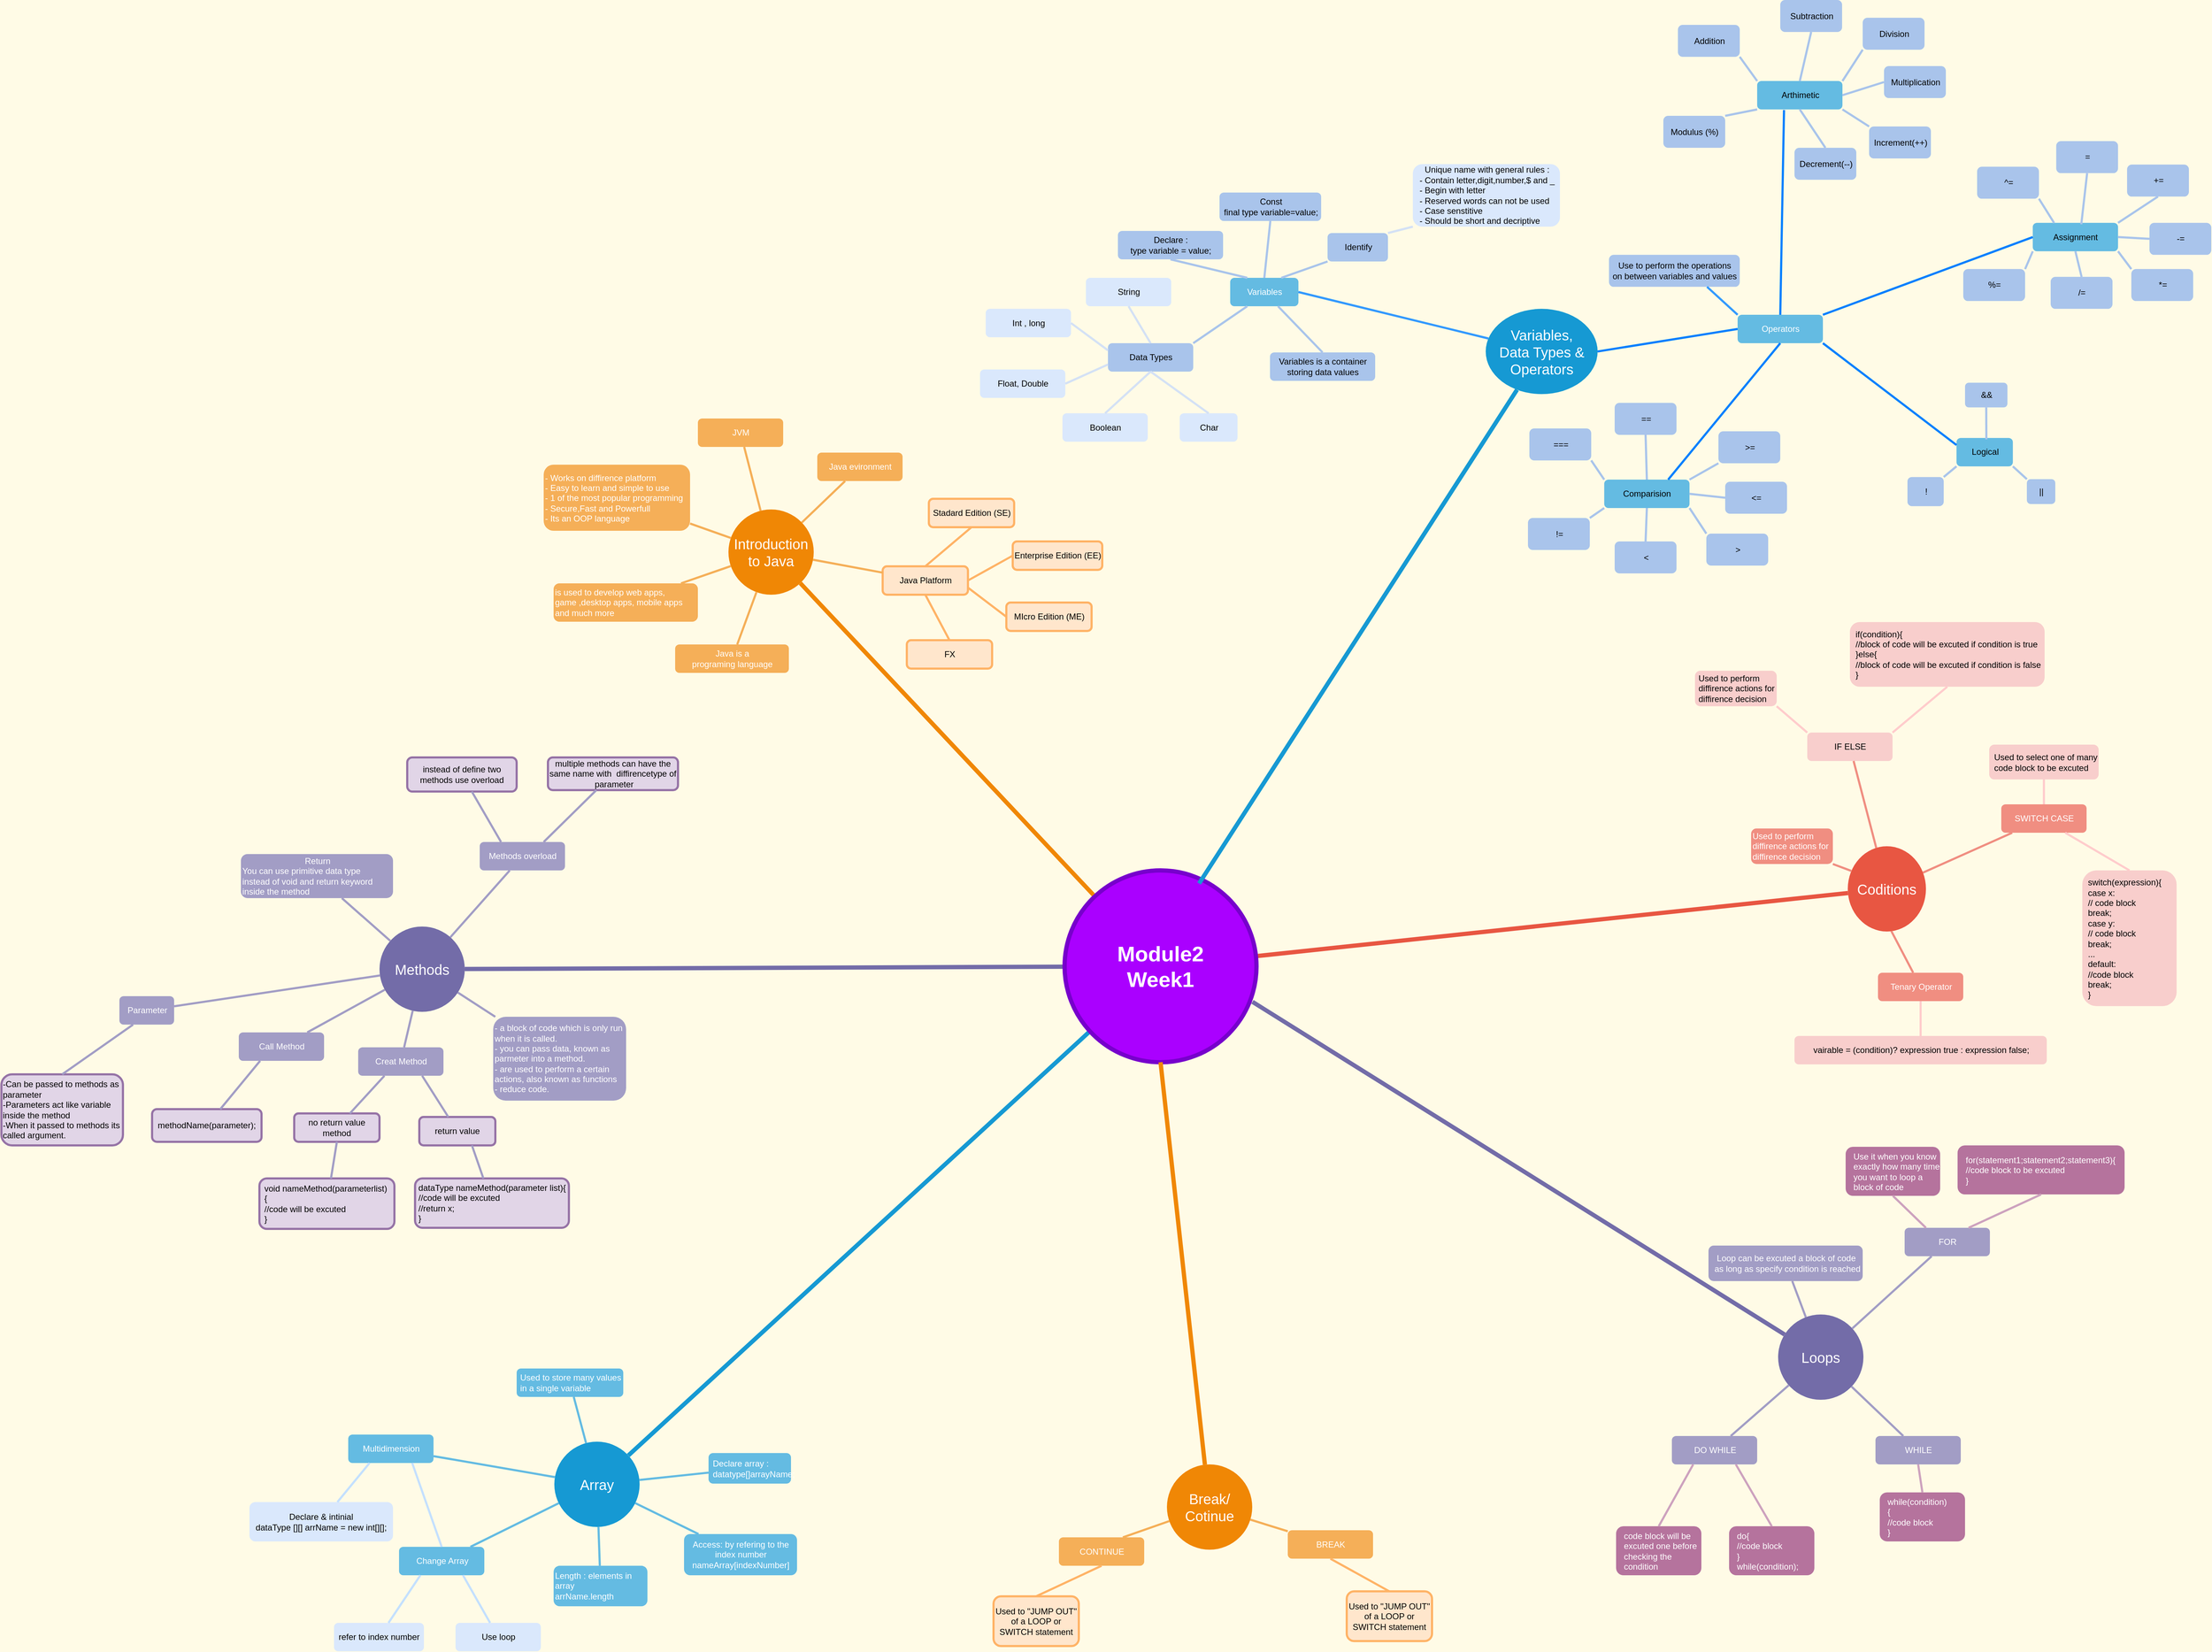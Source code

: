 <mxfile version="12.8.8" type="github">
  <diagram id="XgXNr6Z6_WJrXe34QMv1" name="Page-1">
    <mxGraphModel dx="3886" dy="2120" grid="0" gridSize="10" guides="1" tooltips="1" connect="1" arrows="1" fold="1" page="0" pageScale="1" pageWidth="1600" pageHeight="900" background="#FFFBE6" math="0" shadow="0">
      <root>
        <mxCell id="zQfSphmoL-g94JaTufq7-0" />
        <mxCell id="zQfSphmoL-g94JaTufq7-1" parent="zQfSphmoL-g94JaTufq7-0" />
        <mxCell id="kU-b7FJ7fmNxbk-5lAyr-2" value="Introduction&lt;br&gt;to Java" style="ellipse;whiteSpace=wrap;html=1;shadow=0;fontFamily=Helvetica;fontSize=20;fontColor=#FFFFFF;align=center;strokeWidth=3;fillColor=#F08705;strokeColor=none;gradientColor=none;" parent="zQfSphmoL-g94JaTufq7-1" vertex="1">
          <mxGeometry x="471" y="187" width="120" height="120" as="geometry" />
        </mxCell>
        <mxCell id="kU-b7FJ7fmNxbk-5lAyr-3" value="Coditions" style="ellipse;whiteSpace=wrap;html=1;shadow=0;fontFamily=Helvetica;fontSize=20;fontColor=#FFFFFF;align=center;strokeWidth=3;fillColor=#E85642;strokeColor=none;" parent="zQfSphmoL-g94JaTufq7-1" vertex="1">
          <mxGeometry x="2046" y="661" width="110" height="120" as="geometry" />
        </mxCell>
        <mxCell id="kU-b7FJ7fmNxbk-5lAyr-4" value="Array" style="ellipse;whiteSpace=wrap;html=1;shadow=0;fontFamily=Helvetica;fontSize=20;fontColor=#FFFFFF;align=center;strokeWidth=3;fillColor=#1699D3;strokeColor=none;" parent="zQfSphmoL-g94JaTufq7-1" vertex="1">
          <mxGeometry x="226" y="1499" width="120" height="120" as="geometry" />
        </mxCell>
        <mxCell id="kU-b7FJ7fmNxbk-5lAyr-8" value="Java is a &lt;br&gt;programing language" style="rounded=1;fillColor=#f5af58;strokeColor=none;strokeWidth=3;shadow=0;html=1;fontColor=#FFFFFF;" parent="zQfSphmoL-g94JaTufq7-1" vertex="1">
          <mxGeometry x="396" y="377" width="160" height="40" as="geometry" />
        </mxCell>
        <mxCell id="kU-b7FJ7fmNxbk-5lAyr-11" style="endArrow=none;strokeWidth=6;strokeColor=#f08705;html=1;" parent="zQfSphmoL-g94JaTufq7-1" source="kU-b7FJ7fmNxbk-5lAyr-166" target="kU-b7FJ7fmNxbk-5lAyr-2" edge="1">
          <mxGeometry relative="1" as="geometry" />
        </mxCell>
        <mxCell id="kU-b7FJ7fmNxbk-5lAyr-12" style="endArrow=none;strokeWidth=6;strokeColor=#E85642;html=1;" parent="zQfSphmoL-g94JaTufq7-1" source="kU-b7FJ7fmNxbk-5lAyr-166" target="kU-b7FJ7fmNxbk-5lAyr-3" edge="1">
          <mxGeometry relative="1" as="geometry" />
        </mxCell>
        <mxCell id="kU-b7FJ7fmNxbk-5lAyr-13" style="endArrow=none;strokeWidth=6;strokeColor=#1699D3;html=1;" parent="zQfSphmoL-g94JaTufq7-1" source="kU-b7FJ7fmNxbk-5lAyr-166" target="kU-b7FJ7fmNxbk-5lAyr-4" edge="1">
          <mxGeometry relative="1" as="geometry" />
        </mxCell>
        <mxCell id="kU-b7FJ7fmNxbk-5lAyr-14" style="endArrow=none;strokeWidth=6;strokeColor=#736CA8;html=1;" parent="zQfSphmoL-g94JaTufq7-1" source="kU-b7FJ7fmNxbk-5lAyr-166" target="kU-b7FJ7fmNxbk-5lAyr-167" edge="1">
          <mxGeometry relative="1" as="geometry" />
        </mxCell>
        <mxCell id="kU-b7FJ7fmNxbk-5lAyr-39" value="is used to develop web apps,&lt;br&gt;game ,desktop apps, mobile apps&lt;br&gt;and much more&amp;nbsp;" style="rounded=1;fillColor=#f5af58;strokeColor=none;strokeWidth=3;shadow=0;html=1;fontColor=#FFFFFF;align=left;" parent="zQfSphmoL-g94JaTufq7-1" vertex="1">
          <mxGeometry x="225" y="291" width="203" height="54" as="geometry" />
        </mxCell>
        <mxCell id="kU-b7FJ7fmNxbk-5lAyr-40" value="- Works on diffirence platform&lt;br&gt;- Easy to learn and simple to use&lt;br&gt;- 1 of the most popular programming&amp;nbsp;&lt;br&gt;- Secure,Fast and Powerfull&lt;br&gt;- Its an OOP language" style="rounded=1;fillColor=#f5af58;strokeColor=none;strokeWidth=3;shadow=0;html=1;fontColor=#FFFFFF;align=left;" parent="zQfSphmoL-g94JaTufq7-1" vertex="1">
          <mxGeometry x="211" y="124" width="206" height="93" as="geometry" />
        </mxCell>
        <mxCell id="kU-b7FJ7fmNxbk-5lAyr-41" value="JVM" style="rounded=1;fillColor=#f5af58;strokeColor=none;strokeWidth=3;shadow=0;html=1;fontColor=#FFFFFF;" parent="zQfSphmoL-g94JaTufq7-1" vertex="1">
          <mxGeometry x="428" y="59" width="120" height="40" as="geometry" />
        </mxCell>
        <mxCell id="kU-b7FJ7fmNxbk-5lAyr-42" value="Java evironment" style="rounded=1;fillColor=#f5af58;strokeColor=none;strokeWidth=3;shadow=0;html=1;fontColor=#FFFFFF;" parent="zQfSphmoL-g94JaTufq7-1" vertex="1">
          <mxGeometry x="596" y="107" width="120" height="40" as="geometry" />
        </mxCell>
        <mxCell id="kU-b7FJ7fmNxbk-5lAyr-43" value="Java Platform" style="rounded=1;fillColor=#ffe6cc;strokeColor=#FFB366;strokeWidth=3;shadow=0;html=1;" parent="zQfSphmoL-g94JaTufq7-1" vertex="1">
          <mxGeometry x="688" y="267" width="120" height="40" as="geometry" />
        </mxCell>
        <mxCell id="kU-b7FJ7fmNxbk-5lAyr-50" value="" style="edgeStyle=none;endArrow=none;strokeWidth=3;strokeColor=#F5AF58;html=1;" parent="zQfSphmoL-g94JaTufq7-1" source="kU-b7FJ7fmNxbk-5lAyr-2" target="kU-b7FJ7fmNxbk-5lAyr-8" edge="1">
          <mxGeometry x="-629" y="-33" width="100" height="100" as="geometry">
            <mxPoint x="-629" y="67" as="sourcePoint" />
            <mxPoint x="-529" y="-33" as="targetPoint" />
          </mxGeometry>
        </mxCell>
        <mxCell id="kU-b7FJ7fmNxbk-5lAyr-51" value="" style="edgeStyle=none;endArrow=none;strokeWidth=3;strokeColor=#F5AF58;html=1;" parent="zQfSphmoL-g94JaTufq7-1" source="kU-b7FJ7fmNxbk-5lAyr-2" target="kU-b7FJ7fmNxbk-5lAyr-39" edge="1">
          <mxGeometry x="-629" y="-33" width="100" height="100" as="geometry">
            <mxPoint x="-629" y="67" as="sourcePoint" />
            <mxPoint x="-529" y="-33" as="targetPoint" />
          </mxGeometry>
        </mxCell>
        <mxCell id="kU-b7FJ7fmNxbk-5lAyr-52" value="" style="edgeStyle=none;endArrow=none;strokeWidth=3;strokeColor=#F5AF58;html=1;" parent="zQfSphmoL-g94JaTufq7-1" source="kU-b7FJ7fmNxbk-5lAyr-2" target="kU-b7FJ7fmNxbk-5lAyr-40" edge="1">
          <mxGeometry x="-629" y="-33" width="100" height="100" as="geometry">
            <mxPoint x="-629" y="67" as="sourcePoint" />
            <mxPoint x="-529" y="-33" as="targetPoint" />
          </mxGeometry>
        </mxCell>
        <mxCell id="kU-b7FJ7fmNxbk-5lAyr-53" value="" style="edgeStyle=none;endArrow=none;strokeWidth=3;strokeColor=#F5AF58;html=1;" parent="zQfSphmoL-g94JaTufq7-1" source="kU-b7FJ7fmNxbk-5lAyr-2" target="kU-b7FJ7fmNxbk-5lAyr-41" edge="1">
          <mxGeometry x="-629" y="-33" width="100" height="100" as="geometry">
            <mxPoint x="-629" y="67" as="sourcePoint" />
            <mxPoint x="-529" y="-33" as="targetPoint" />
          </mxGeometry>
        </mxCell>
        <mxCell id="kU-b7FJ7fmNxbk-5lAyr-54" value="" style="edgeStyle=none;endArrow=none;strokeWidth=3;strokeColor=#F5AF58;html=1;" parent="zQfSphmoL-g94JaTufq7-1" source="kU-b7FJ7fmNxbk-5lAyr-2" target="kU-b7FJ7fmNxbk-5lAyr-42" edge="1">
          <mxGeometry x="-629" y="-33" width="100" height="100" as="geometry">
            <mxPoint x="-629" y="67" as="sourcePoint" />
            <mxPoint x="-529" y="-33" as="targetPoint" />
          </mxGeometry>
        </mxCell>
        <mxCell id="kU-b7FJ7fmNxbk-5lAyr-55" value="" style="edgeStyle=none;endArrow=none;strokeWidth=3;strokeColor=#F5AF58;html=1;" parent="zQfSphmoL-g94JaTufq7-1" source="kU-b7FJ7fmNxbk-5lAyr-2" target="kU-b7FJ7fmNxbk-5lAyr-43" edge="1">
          <mxGeometry x="-629" y="-33" width="100" height="100" as="geometry">
            <mxPoint x="-629" y="67" as="sourcePoint" />
            <mxPoint x="-529" y="-33" as="targetPoint" />
          </mxGeometry>
        </mxCell>
        <mxCell id="kU-b7FJ7fmNxbk-5lAyr-66" value="IF ELSE" style="rounded=1;fillColor=#f8cecc;strokeColor=none;strokeWidth=3;shadow=0;html=1;" parent="zQfSphmoL-g94JaTufq7-1" vertex="1">
          <mxGeometry x="1989" y="501" width="120" height="40" as="geometry" />
        </mxCell>
        <mxCell id="kU-b7FJ7fmNxbk-5lAyr-67" value="SWITCH CASE" style="rounded=1;fillColor=#f08e81;strokeColor=none;strokeWidth=3;shadow=0;html=1;fontColor=#FFFFFF;" parent="zQfSphmoL-g94JaTufq7-1" vertex="1">
          <mxGeometry x="2262" y="602" width="120" height="40" as="geometry" />
        </mxCell>
        <mxCell id="kU-b7FJ7fmNxbk-5lAyr-77" value="" style="edgeStyle=none;endArrow=none;strokeWidth=3;strokeColor=#F08E81;html=1;" parent="zQfSphmoL-g94JaTufq7-1" source="kU-b7FJ7fmNxbk-5lAyr-3" target="kU-b7FJ7fmNxbk-5lAyr-66" edge="1">
          <mxGeometry x="366" y="411" width="100" height="100" as="geometry">
            <mxPoint x="366" y="511" as="sourcePoint" />
            <mxPoint x="466" y="411" as="targetPoint" />
          </mxGeometry>
        </mxCell>
        <mxCell id="kU-b7FJ7fmNxbk-5lAyr-78" value="" style="edgeStyle=none;endArrow=none;strokeWidth=3;strokeColor=#F08E81;html=1;" parent="zQfSphmoL-g94JaTufq7-1" source="kU-b7FJ7fmNxbk-5lAyr-3" target="kU-b7FJ7fmNxbk-5lAyr-67" edge="1">
          <mxGeometry x="366" y="411" width="100" height="100" as="geometry">
            <mxPoint x="2155" y="703" as="sourcePoint" />
            <mxPoint x="466" y="411" as="targetPoint" />
          </mxGeometry>
        </mxCell>
        <mxCell id="kU-b7FJ7fmNxbk-5lAyr-91" value="Used to store many values in a single variable" style="rounded=1;fillColor=#64BBE2;strokeColor=none;strokeWidth=3;shadow=0;html=1;fontColor=#FFFFFF;whiteSpace=wrap;align=left;spacingLeft=3;" parent="zQfSphmoL-g94JaTufq7-1" vertex="1">
          <mxGeometry x="173" y="1396" width="150" height="40" as="geometry" />
        </mxCell>
        <mxCell id="kU-b7FJ7fmNxbk-5lAyr-92" value="Access: by refering to the index number&lt;br&gt;nameArray[indexNumber]" style="rounded=1;fillColor=#64BBE2;strokeColor=none;strokeWidth=3;shadow=0;html=1;fontColor=#FFFFFF;whiteSpace=wrap;" parent="zQfSphmoL-g94JaTufq7-1" vertex="1">
          <mxGeometry x="408.5" y="1629" width="159" height="58" as="geometry" />
        </mxCell>
        <mxCell id="kU-b7FJ7fmNxbk-5lAyr-93" value="Declare array :&lt;br&gt;datatype[]arrayName;" style="rounded=1;fillColor=#64BBE2;strokeColor=none;strokeWidth=3;shadow=0;html=1;fontColor=#FFFFFF;align=left;spacingLeft=4;" parent="zQfSphmoL-g94JaTufq7-1" vertex="1">
          <mxGeometry x="443" y="1515" width="116" height="43" as="geometry" />
        </mxCell>
        <mxCell id="kU-b7FJ7fmNxbk-5lAyr-94" value="Length : elements in array&lt;br&gt;arrName.length" style="rounded=1;fillColor=#64BBE2;strokeColor=none;strokeWidth=3;shadow=0;html=1;fontColor=#FFFFFF;whiteSpace=wrap;align=left;" parent="zQfSphmoL-g94JaTufq7-1" vertex="1">
          <mxGeometry x="225" y="1673.67" width="132" height="57" as="geometry" />
        </mxCell>
        <mxCell id="kU-b7FJ7fmNxbk-5lAyr-95" value="Change Array&lt;br&gt;" style="rounded=1;fillColor=#64BBE2;strokeColor=none;strokeWidth=3;shadow=0;html=1;fontColor=#FFFFFF;" parent="zQfSphmoL-g94JaTufq7-1" vertex="1">
          <mxGeometry x="7.5" y="1647" width="120" height="40" as="geometry" />
        </mxCell>
        <mxCell id="kU-b7FJ7fmNxbk-5lAyr-96" value="Multidimension" style="rounded=1;fillColor=#64BBE2;strokeColor=none;strokeWidth=3;shadow=0;html=1;fontColor=#FFFFFF;" parent="zQfSphmoL-g94JaTufq7-1" vertex="1">
          <mxGeometry x="-64" y="1489" width="120" height="40" as="geometry" />
        </mxCell>
        <mxCell id="kU-b7FJ7fmNxbk-5lAyr-102" value="" style="edgeStyle=none;endArrow=none;strokeWidth=3;strokeColor=#64BBE2;html=1;" parent="zQfSphmoL-g94JaTufq7-1" source="kU-b7FJ7fmNxbk-5lAyr-4" target="kU-b7FJ7fmNxbk-5lAyr-91" edge="1">
          <mxGeometry x="-1734" y="889" width="100" height="100" as="geometry">
            <mxPoint x="-1734" y="989" as="sourcePoint" />
            <mxPoint x="-1634" y="889" as="targetPoint" />
          </mxGeometry>
        </mxCell>
        <mxCell id="kU-b7FJ7fmNxbk-5lAyr-103" value="" style="edgeStyle=none;endArrow=none;strokeWidth=3;strokeColor=#64BBE2;html=1;" parent="zQfSphmoL-g94JaTufq7-1" source="kU-b7FJ7fmNxbk-5lAyr-4" target="kU-b7FJ7fmNxbk-5lAyr-93" edge="1">
          <mxGeometry x="-1734" y="889" width="100" height="100" as="geometry">
            <mxPoint x="-1734" y="989" as="sourcePoint" />
            <mxPoint x="-1634" y="889" as="targetPoint" />
          </mxGeometry>
        </mxCell>
        <mxCell id="kU-b7FJ7fmNxbk-5lAyr-104" value="" style="edgeStyle=none;endArrow=none;strokeWidth=3;strokeColor=#64BBE2;html=1;" parent="zQfSphmoL-g94JaTufq7-1" source="kU-b7FJ7fmNxbk-5lAyr-4" target="kU-b7FJ7fmNxbk-5lAyr-92" edge="1">
          <mxGeometry x="-1734" y="889" width="100" height="100" as="geometry">
            <mxPoint x="-1734" y="989" as="sourcePoint" />
            <mxPoint x="-1634" y="889" as="targetPoint" />
          </mxGeometry>
        </mxCell>
        <mxCell id="kU-b7FJ7fmNxbk-5lAyr-105" value="" style="edgeStyle=none;endArrow=none;strokeWidth=3;strokeColor=#64BBE2;html=1;" parent="zQfSphmoL-g94JaTufq7-1" source="kU-b7FJ7fmNxbk-5lAyr-4" target="kU-b7FJ7fmNxbk-5lAyr-94" edge="1">
          <mxGeometry x="-1734" y="889" width="100" height="100" as="geometry">
            <mxPoint x="-1734" y="989" as="sourcePoint" />
            <mxPoint x="-1634" y="889" as="targetPoint" />
          </mxGeometry>
        </mxCell>
        <mxCell id="kU-b7FJ7fmNxbk-5lAyr-106" value="" style="edgeStyle=none;endArrow=none;strokeWidth=3;strokeColor=#64BBE2;html=1;" parent="zQfSphmoL-g94JaTufq7-1" source="kU-b7FJ7fmNxbk-5lAyr-4" target="kU-b7FJ7fmNxbk-5lAyr-95" edge="1">
          <mxGeometry x="-1734" y="889" width="100" height="100" as="geometry">
            <mxPoint x="-1734" y="989" as="sourcePoint" />
            <mxPoint x="-1634" y="889" as="targetPoint" />
          </mxGeometry>
        </mxCell>
        <mxCell id="kU-b7FJ7fmNxbk-5lAyr-107" value="" style="edgeStyle=none;endArrow=none;strokeWidth=3;strokeColor=#64BBE2;html=1;" parent="zQfSphmoL-g94JaTufq7-1" source="kU-b7FJ7fmNxbk-5lAyr-4" target="kU-b7FJ7fmNxbk-5lAyr-96" edge="1">
          <mxGeometry x="-1734" y="889" width="100" height="100" as="geometry">
            <mxPoint x="-1734" y="989" as="sourcePoint" />
            <mxPoint x="-1634" y="889" as="targetPoint" />
          </mxGeometry>
        </mxCell>
        <mxCell id="kU-b7FJ7fmNxbk-5lAyr-165" style="edgeStyle=orthogonalEdgeStyle;rounded=0;html=1;exitX=0.75;exitY=0;entryX=0.75;entryY=0;startArrow=none;startFill=0;endArrow=block;endFill=1;jettySize=auto;orthogonalLoop=1;strokeColor=#12aab5;strokeWidth=6;fontSize=20;fontColor=#2F5B7C;" parent="zQfSphmoL-g94JaTufq7-1" edge="1">
          <mxGeometry relative="1" as="geometry">
            <mxPoint x="1946" y="676" as="sourcePoint" />
            <mxPoint x="1946" y="676" as="targetPoint" />
          </mxGeometry>
        </mxCell>
        <mxCell id="kU-b7FJ7fmNxbk-5lAyr-166" value="Module2&lt;br&gt;Week1" style="ellipse;whiteSpace=wrap;html=1;shadow=0;fontFamily=Helvetica;fontSize=30;align=center;strokeColor=#7700CC;strokeWidth=6;fillColor=#aa00ff;fontStyle=1;fontColor=#ffffff;" parent="zQfSphmoL-g94JaTufq7-1" vertex="1">
          <mxGeometry x="944" y="695" width="270" height="270" as="geometry" />
        </mxCell>
        <mxCell id="kU-b7FJ7fmNxbk-5lAyr-167" value="Methods" style="ellipse;whiteSpace=wrap;html=1;shadow=0;fontFamily=Helvetica;fontSize=20;fontColor=#FFFFFF;align=center;strokeWidth=3;fillColor=#736ca8;strokeColor=none;" parent="zQfSphmoL-g94JaTufq7-1" vertex="1">
          <mxGeometry x="-20" y="774" width="120" height="120" as="geometry" />
        </mxCell>
        <mxCell id="kU-b7FJ7fmNxbk-5lAyr-173" value="Methods overload" style="rounded=1;fillColor=#a29dc5;strokeColor=none;strokeWidth=3;shadow=0;html=1;fontColor=#FFFFFF;" parent="zQfSphmoL-g94JaTufq7-1" vertex="1">
          <mxGeometry x="121" y="655" width="120" height="40" as="geometry" />
        </mxCell>
        <mxCell id="kU-b7FJ7fmNxbk-5lAyr-174" value="- a block of code which is only run when it is called.&lt;br&gt;- you can pass data, known as parmeter into a method.&lt;br&gt;- are used to perform a certain actions, also known as functions&lt;br&gt;- reduce code." style="rounded=1;fillColor=#a29dc5;strokeColor=none;strokeWidth=3;shadow=0;html=1;fontColor=#FFFFFF;whiteSpace=wrap;align=left;" parent="zQfSphmoL-g94JaTufq7-1" vertex="1">
          <mxGeometry x="140" y="901" width="187" height="118" as="geometry" />
        </mxCell>
        <mxCell id="kU-b7FJ7fmNxbk-5lAyr-176" value="Creat Method" style="rounded=1;fillColor=#a29dc5;strokeColor=none;strokeWidth=3;shadow=0;html=1;fontColor=#FFFFFF;" parent="zQfSphmoL-g94JaTufq7-1" vertex="1">
          <mxGeometry x="-50" y="944" width="120" height="40" as="geometry" />
        </mxCell>
        <mxCell id="kU-b7FJ7fmNxbk-5lAyr-177" value="Call Method" style="rounded=1;fillColor=#a29dc5;strokeColor=none;strokeWidth=3;shadow=0;html=1;fontColor=#FFFFFF;" parent="zQfSphmoL-g94JaTufq7-1" vertex="1">
          <mxGeometry x="-218" y="923" width="120" height="40" as="geometry" />
        </mxCell>
        <mxCell id="kU-b7FJ7fmNxbk-5lAyr-178" value="Parameter" style="rounded=1;fillColor=#a29dc5;strokeColor=none;strokeWidth=3;shadow=0;html=1;fontColor=#FFFFFF;" parent="zQfSphmoL-g94JaTufq7-1" vertex="1">
          <mxGeometry x="-386" y="872" width="77" height="40" as="geometry" />
        </mxCell>
        <mxCell id="kU-b7FJ7fmNxbk-5lAyr-180" value="&lt;div style=&quot;text-align: center&quot;&gt;&lt;span&gt;Return&lt;/span&gt;&lt;/div&gt;You can use primitive data type&lt;br&gt;instead of void and return keyword inside the method" style="rounded=1;fillColor=#a29dc5;strokeColor=none;strokeWidth=3;shadow=0;html=1;fontColor=#FFFFFF;whiteSpace=wrap;align=left;" parent="zQfSphmoL-g94JaTufq7-1" vertex="1">
          <mxGeometry x="-215" y="672" width="214" height="62" as="geometry" />
        </mxCell>
        <mxCell id="kU-b7FJ7fmNxbk-5lAyr-185" value="" style="edgeStyle=none;endArrow=none;strokeWidth=3;strokeColor=#A29DC5;html=1;" parent="zQfSphmoL-g94JaTufq7-1" source="kU-b7FJ7fmNxbk-5lAyr-167" target="kU-b7FJ7fmNxbk-5lAyr-173" edge="1">
          <mxGeometry x="-1830" y="-251" width="100" height="100" as="geometry">
            <mxPoint x="-1830" y="-151" as="sourcePoint" />
            <mxPoint x="-1730" y="-251" as="targetPoint" />
          </mxGeometry>
        </mxCell>
        <mxCell id="kU-b7FJ7fmNxbk-5lAyr-186" value="" style="edgeStyle=none;endArrow=none;strokeWidth=3;strokeColor=#A29DC5;html=1;" parent="zQfSphmoL-g94JaTufq7-1" source="kU-b7FJ7fmNxbk-5lAyr-167" target="kU-b7FJ7fmNxbk-5lAyr-174" edge="1">
          <mxGeometry x="-1830" y="-251" width="100" height="100" as="geometry">
            <mxPoint x="-1830" y="-151" as="sourcePoint" />
            <mxPoint x="-1730" y="-251" as="targetPoint" />
          </mxGeometry>
        </mxCell>
        <mxCell id="kU-b7FJ7fmNxbk-5lAyr-188" value="" style="edgeStyle=none;endArrow=none;strokeWidth=3;strokeColor=#A29DC5;html=1;" parent="zQfSphmoL-g94JaTufq7-1" source="kU-b7FJ7fmNxbk-5lAyr-167" target="kU-b7FJ7fmNxbk-5lAyr-176" edge="1">
          <mxGeometry x="-1830" y="-251" width="100" height="100" as="geometry">
            <mxPoint x="-1830" y="-151" as="sourcePoint" />
            <mxPoint x="-1730" y="-251" as="targetPoint" />
          </mxGeometry>
        </mxCell>
        <mxCell id="kU-b7FJ7fmNxbk-5lAyr-189" value="" style="edgeStyle=none;endArrow=none;strokeWidth=3;strokeColor=#A29DC5;html=1;" parent="zQfSphmoL-g94JaTufq7-1" source="kU-b7FJ7fmNxbk-5lAyr-167" target="kU-b7FJ7fmNxbk-5lAyr-177" edge="1">
          <mxGeometry x="-1830" y="-251" width="100" height="100" as="geometry">
            <mxPoint x="-1830" y="-151" as="sourcePoint" />
            <mxPoint x="-1730" y="-251" as="targetPoint" />
          </mxGeometry>
        </mxCell>
        <mxCell id="kU-b7FJ7fmNxbk-5lAyr-190" value="" style="edgeStyle=none;endArrow=none;strokeWidth=3;strokeColor=#A29DC5;html=1;" parent="zQfSphmoL-g94JaTufq7-1" source="kU-b7FJ7fmNxbk-5lAyr-167" target="kU-b7FJ7fmNxbk-5lAyr-178" edge="1">
          <mxGeometry x="-1830" y="-251" width="100" height="100" as="geometry">
            <mxPoint x="-1830" y="-151" as="sourcePoint" />
            <mxPoint x="-1730" y="-251" as="targetPoint" />
          </mxGeometry>
        </mxCell>
        <mxCell id="kU-b7FJ7fmNxbk-5lAyr-191" value="" style="edgeStyle=none;endArrow=none;strokeWidth=3;strokeColor=#A29DC5;html=1;" parent="zQfSphmoL-g94JaTufq7-1" source="kU-b7FJ7fmNxbk-5lAyr-167" target="kU-b7FJ7fmNxbk-5lAyr-180" edge="1">
          <mxGeometry x="-1830" y="-251" width="100" height="100" as="geometry">
            <mxPoint x="-1830" y="-151" as="sourcePoint" />
            <mxPoint x="-1730" y="-251" as="targetPoint" />
          </mxGeometry>
        </mxCell>
        <mxCell id="kU-b7FJ7fmNxbk-5lAyr-193" style="edgeStyle=none;rounded=0;html=1;exitX=0.5;exitY=1;endArrow=none;endFill=0;jettySize=auto;orthogonalLoop=1;strokeColor=#736CA8;strokeWidth=2;fillColor=#64bbe2;fontSize=20;fontColor=#23445D;" parent="zQfSphmoL-g94JaTufq7-1" source="kU-b7FJ7fmNxbk-5lAyr-180" target="kU-b7FJ7fmNxbk-5lAyr-180" edge="1">
          <mxGeometry relative="1" as="geometry" />
        </mxCell>
        <mxCell id="kU-b7FJ7fmNxbk-5lAyr-774" value="Variables,&lt;br&gt;Data Types &amp;amp;&lt;br&gt;Operators" style="ellipse;whiteSpace=wrap;html=1;shadow=0;fontFamily=Helvetica;fontSize=20;fontColor=#FFFFFF;align=center;strokeWidth=3;fillColor=#1699D3;strokeColor=none;" parent="zQfSphmoL-g94JaTufq7-1" vertex="1">
          <mxGeometry x="1536.57" y="-95.33" width="157.43" height="120" as="geometry" />
        </mxCell>
        <mxCell id="kU-b7FJ7fmNxbk-5lAyr-775" style="endArrow=none;strokeWidth=6;strokeColor=#1699D3;html=1;exitX=0.701;exitY=0.068;exitDx=0;exitDy=0;exitPerimeter=0;" parent="zQfSphmoL-g94JaTufq7-1" source="kU-b7FJ7fmNxbk-5lAyr-166" target="kU-b7FJ7fmNxbk-5lAyr-774" edge="1">
          <mxGeometry relative="1" as="geometry">
            <mxPoint x="1009.997" y="-934.002" as="sourcePoint" />
          </mxGeometry>
        </mxCell>
        <mxCell id="kU-b7FJ7fmNxbk-5lAyr-776" value="Data Types" style="rounded=1;fillColor=#A9C4EB;strokeColor=none;strokeWidth=3;shadow=0;html=1;" parent="zQfSphmoL-g94JaTufq7-1" vertex="1">
          <mxGeometry x="1005" y="-47.0" width="120" height="40" as="geometry" />
        </mxCell>
        <mxCell id="kU-b7FJ7fmNxbk-5lAyr-777" value="Arthimetic" style="rounded=1;fillColor=#64BBE2;strokeColor=none;strokeWidth=3;shadow=0;html=1;fontColor=#000000;" parent="zQfSphmoL-g94JaTufq7-1" vertex="1">
          <mxGeometry x="1918.5" y="-416.0" width="120" height="40" as="geometry" />
        </mxCell>
        <mxCell id="kU-b7FJ7fmNxbk-5lAyr-786" value="Variables" style="rounded=1;fillColor=#64BBE2;strokeColor=none;strokeWidth=3;shadow=0;html=1;fontColor=#FFFFFF;" parent="zQfSphmoL-g94JaTufq7-1" vertex="1">
          <mxGeometry x="1177" y="-139.0" width="96" height="40" as="geometry" />
        </mxCell>
        <mxCell id="kU-b7FJ7fmNxbk-5lAyr-788" value="" style="edgeStyle=none;endArrow=none;strokeWidth=3;strokeColor=#007FFF;html=1;exitX=1;exitY=0.5;exitDx=0;exitDy=0;entryX=0;entryY=0.5;entryDx=0;entryDy=0;" parent="zQfSphmoL-g94JaTufq7-1" source="kU-b7FJ7fmNxbk-5lAyr-774" target="kU-b7FJ7fmNxbk-5lAyr-876" edge="1">
          <mxGeometry x="-367.35" y="-859.33" width="100" height="100" as="geometry">
            <mxPoint x="1748.998" y="-199.246" as="sourcePoint" />
            <mxPoint x="-267.35" y="-859.33" as="targetPoint" />
          </mxGeometry>
        </mxCell>
        <mxCell id="kU-b7FJ7fmNxbk-5lAyr-797" value="" style="edgeStyle=none;endArrow=none;strokeWidth=3;strokeColor=#3399FF;html=1;entryX=1;entryY=0.5;entryDx=0;entryDy=0;" parent="zQfSphmoL-g94JaTufq7-1" source="kU-b7FJ7fmNxbk-5lAyr-774" target="kU-b7FJ7fmNxbk-5lAyr-786" edge="1">
          <mxGeometry x="-423.43" y="-705.33" width="100" height="100" as="geometry">
            <mxPoint x="-423.43" y="-605.33" as="sourcePoint" />
            <mxPoint x="-323.43" y="-705.33" as="targetPoint" />
          </mxGeometry>
        </mxCell>
        <mxCell id="kU-b7FJ7fmNxbk-5lAyr-798" value="Loops" style="ellipse;whiteSpace=wrap;html=1;shadow=0;fontFamily=Helvetica;fontSize=20;fontColor=#FFFFFF;align=center;strokeWidth=3;fillColor=#736ca8;strokeColor=none;" parent="zQfSphmoL-g94JaTufq7-1" vertex="1">
          <mxGeometry x="1948" y="1320" width="120" height="120" as="geometry" />
        </mxCell>
        <mxCell id="kU-b7FJ7fmNxbk-5lAyr-799" value="Loop can be excuted a block of code&lt;br&gt;&amp;nbsp;as long as specify condition is reached" style="rounded=1;fillColor=#a29dc5;strokeColor=none;strokeWidth=3;shadow=0;html=1;fontColor=#FFFFFF;" parent="zQfSphmoL-g94JaTufq7-1" vertex="1">
          <mxGeometry x="1850" y="1223" width="217" height="50" as="geometry" />
        </mxCell>
        <mxCell id="kU-b7FJ7fmNxbk-5lAyr-800" value="FOR" style="rounded=1;fillColor=#a29dc5;strokeColor=none;strokeWidth=3;shadow=0;html=1;fontColor=#FFFFFF;" parent="zQfSphmoL-g94JaTufq7-1" vertex="1">
          <mxGeometry x="2126" y="1198" width="120" height="40" as="geometry" />
        </mxCell>
        <mxCell id="kU-b7FJ7fmNxbk-5lAyr-801" value="WHILE" style="rounded=1;fillColor=#a29dc5;strokeColor=none;strokeWidth=3;shadow=0;html=1;fontColor=#FFFFFF;" parent="zQfSphmoL-g94JaTufq7-1" vertex="1">
          <mxGeometry x="2085" y="1491" width="120" height="40" as="geometry" />
        </mxCell>
        <mxCell id="kU-b7FJ7fmNxbk-5lAyr-802" value="DO WHILE" style="rounded=1;fillColor=#a29dc5;strokeColor=none;strokeWidth=3;shadow=0;html=1;fontColor=#FFFFFF;" parent="zQfSphmoL-g94JaTufq7-1" vertex="1">
          <mxGeometry x="1798.5" y="1491" width="120" height="40" as="geometry" />
        </mxCell>
        <mxCell id="kU-b7FJ7fmNxbk-5lAyr-810" value="" style="edgeStyle=none;endArrow=none;strokeWidth=3;strokeColor=#A29DC5;html=1;" parent="zQfSphmoL-g94JaTufq7-1" source="kU-b7FJ7fmNxbk-5lAyr-798" target="kU-b7FJ7fmNxbk-5lAyr-799" edge="1">
          <mxGeometry x="138" y="295" width="100" height="100" as="geometry">
            <mxPoint x="138" y="395" as="sourcePoint" />
            <mxPoint x="238" y="295" as="targetPoint" />
          </mxGeometry>
        </mxCell>
        <mxCell id="kU-b7FJ7fmNxbk-5lAyr-812" value="" style="edgeStyle=none;endArrow=none;strokeWidth=3;strokeColor=#A29DC5;html=1;" parent="zQfSphmoL-g94JaTufq7-1" source="kU-b7FJ7fmNxbk-5lAyr-798" target="kU-b7FJ7fmNxbk-5lAyr-800" edge="1">
          <mxGeometry x="138" y="295" width="100" height="100" as="geometry">
            <mxPoint x="138" y="395" as="sourcePoint" />
            <mxPoint x="238" y="295" as="targetPoint" />
          </mxGeometry>
        </mxCell>
        <mxCell id="kU-b7FJ7fmNxbk-5lAyr-813" value="" style="edgeStyle=none;endArrow=none;strokeWidth=3;strokeColor=#A29DC5;html=1;" parent="zQfSphmoL-g94JaTufq7-1" source="kU-b7FJ7fmNxbk-5lAyr-798" target="kU-b7FJ7fmNxbk-5lAyr-801" edge="1">
          <mxGeometry x="138" y="295" width="100" height="100" as="geometry">
            <mxPoint x="138" y="395" as="sourcePoint" />
            <mxPoint x="238" y="295" as="targetPoint" />
          </mxGeometry>
        </mxCell>
        <mxCell id="kU-b7FJ7fmNxbk-5lAyr-814" value="" style="edgeStyle=none;endArrow=none;strokeWidth=3;strokeColor=#A29DC5;html=1;" parent="zQfSphmoL-g94JaTufq7-1" source="kU-b7FJ7fmNxbk-5lAyr-798" target="kU-b7FJ7fmNxbk-5lAyr-802" edge="1">
          <mxGeometry x="138" y="295" width="100" height="100" as="geometry">
            <mxPoint x="138" y="395" as="sourcePoint" />
            <mxPoint x="238" y="295" as="targetPoint" />
          </mxGeometry>
        </mxCell>
        <mxCell id="kU-b7FJ7fmNxbk-5lAyr-824" style="endArrow=none;strokeWidth=6;strokeColor=#736CA8;html=1;exitX=0.979;exitY=0.685;exitDx=0;exitDy=0;exitPerimeter=0;" parent="zQfSphmoL-g94JaTufq7-1" source="kU-b7FJ7fmNxbk-5lAyr-166" target="kU-b7FJ7fmNxbk-5lAyr-798" edge="1">
          <mxGeometry relative="1" as="geometry">
            <mxPoint x="1730.677" y="932.003" as="sourcePoint" />
            <mxPoint x="1112.459" y="1246.546" as="targetPoint" />
          </mxGeometry>
        </mxCell>
        <mxCell id="kU-b7FJ7fmNxbk-5lAyr-825" value="Stadard Edition (SE)" style="rounded=1;fillColor=#ffe6cc;strokeColor=#FFB366;strokeWidth=3;shadow=0;html=1;labelBackgroundColor=none;labelBorderColor=none;comic=0;" parent="zQfSphmoL-g94JaTufq7-1" vertex="1">
          <mxGeometry x="753" y="172" width="120" height="40" as="geometry" />
        </mxCell>
        <mxCell id="kU-b7FJ7fmNxbk-5lAyr-826" value="Enterprise Edition (EE)" style="rounded=1;fillColor=#ffe6cc;strokeColor=#FFB366;strokeWidth=3;shadow=0;html=1;labelBackgroundColor=none;labelBorderColor=none;" parent="zQfSphmoL-g94JaTufq7-1" vertex="1">
          <mxGeometry x="871" y="232" width="126" height="40" as="geometry" />
        </mxCell>
        <mxCell id="kU-b7FJ7fmNxbk-5lAyr-827" value="MIcro Edition (ME)" style="rounded=1;fillColor=#ffe6cc;strokeColor=#FFB366;strokeWidth=3;shadow=0;html=1;labelBackgroundColor=none;labelBorderColor=none;" parent="zQfSphmoL-g94JaTufq7-1" vertex="1">
          <mxGeometry x="862" y="318" width="120" height="40" as="geometry" />
        </mxCell>
        <mxCell id="kU-b7FJ7fmNxbk-5lAyr-828" value="" style="edgeStyle=none;endArrow=none;strokeWidth=3;strokeColor=#FFB366;html=1;entryX=0.5;entryY=1;entryDx=0;entryDy=0;exitX=0.5;exitY=0;exitDx=0;exitDy=0;labelBackgroundColor=none;labelBorderColor=none;fontColor=#FFFFFF;shadow=0;comic=0;fillColor=#ffe6cc;" parent="zQfSphmoL-g94JaTufq7-1" source="kU-b7FJ7fmNxbk-5lAyr-43" target="kU-b7FJ7fmNxbk-5lAyr-825" edge="1">
          <mxGeometry x="-481" y="-59.68" width="100" height="100" as="geometry">
            <mxPoint x="738.042" y="230.998" as="sourcePoint" />
            <mxPoint x="836.0" y="249.26" as="targetPoint" />
          </mxGeometry>
        </mxCell>
        <mxCell id="kU-b7FJ7fmNxbk-5lAyr-829" value="" style="edgeStyle=none;endArrow=none;strokeWidth=3;strokeColor=#FFB366;html=1;entryX=0;entryY=0.5;entryDx=0;entryDy=0;exitX=1;exitY=0.5;exitDx=0;exitDy=0;labelBackgroundColor=none;labelBorderColor=none;fontColor=#FFFFFF;shadow=0;comic=0;fillColor=#ffe6cc;" parent="zQfSphmoL-g94JaTufq7-1" source="kU-b7FJ7fmNxbk-5lAyr-43" target="kU-b7FJ7fmNxbk-5lAyr-826" edge="1">
          <mxGeometry x="-471" y="-49.68" width="100" height="100" as="geometry">
            <mxPoint x="818" y="277" as="sourcePoint" />
            <mxPoint x="846" y="242" as="targetPoint" />
          </mxGeometry>
        </mxCell>
        <mxCell id="kU-b7FJ7fmNxbk-5lAyr-830" value="" style="edgeStyle=none;endArrow=none;strokeWidth=3;strokeColor=#FFB366;html=1;entryX=0;entryY=0.5;entryDx=0;entryDy=0;exitX=1;exitY=0.75;exitDx=0;exitDy=0;labelBackgroundColor=none;labelBorderColor=none;fontColor=#FFFFFF;shadow=0;comic=0;fillColor=#ffe6cc;" parent="zQfSphmoL-g94JaTufq7-1" source="kU-b7FJ7fmNxbk-5lAyr-43" target="kU-b7FJ7fmNxbk-5lAyr-827" edge="1">
          <mxGeometry x="-461" y="-39.68" width="100" height="100" as="geometry">
            <mxPoint x="818" y="297" as="sourcePoint" />
            <mxPoint x="878" y="305" as="targetPoint" />
          </mxGeometry>
        </mxCell>
        <mxCell id="kU-b7FJ7fmNxbk-5lAyr-831" value="FX" style="rounded=1;fillColor=#ffe6cc;strokeColor=#FFB366;strokeWidth=3;shadow=0;html=1;labelBackgroundColor=none;labelBorderColor=none;comic=0;" parent="zQfSphmoL-g94JaTufq7-1" vertex="1">
          <mxGeometry x="722" y="371" width="120" height="40" as="geometry" />
        </mxCell>
        <mxCell id="kU-b7FJ7fmNxbk-5lAyr-832" value="" style="edgeStyle=none;endArrow=none;strokeWidth=3;strokeColor=#FFB366;html=1;entryX=0.5;entryY=0;entryDx=0;entryDy=0;exitX=0.5;exitY=1;exitDx=0;exitDy=0;labelBackgroundColor=none;labelBorderColor=none;fontColor=#FFFFFF;shadow=0;comic=0;fillColor=#ffe6cc;" parent="zQfSphmoL-g94JaTufq7-1" source="kU-b7FJ7fmNxbk-5lAyr-43" target="kU-b7FJ7fmNxbk-5lAyr-831" edge="1">
          <mxGeometry x="-503" y="-41.68" width="100" height="100" as="geometry">
            <mxPoint x="766" y="305" as="sourcePoint" />
            <mxPoint x="823" y="366" as="targetPoint" />
          </mxGeometry>
        </mxCell>
        <mxCell id="kU-b7FJ7fmNxbk-5lAyr-834" value="Variables is a container&lt;br&gt;storing data values" style="rounded=1;fillColor=#A9C4EB;strokeColor=none;strokeWidth=3;shadow=0;html=1;fontColor=#000000;" parent="zQfSphmoL-g94JaTufq7-1" vertex="1">
          <mxGeometry x="1233" y="-34" width="148" height="40" as="geometry" />
        </mxCell>
        <mxCell id="kU-b7FJ7fmNxbk-5lAyr-835" value="" style="edgeStyle=none;endArrow=none;strokeWidth=3;strokeColor=#A9C4EB;html=1;entryX=0.5;entryY=0;entryDx=0;entryDy=0;" parent="zQfSphmoL-g94JaTufq7-1" source="kU-b7FJ7fmNxbk-5lAyr-786" target="kU-b7FJ7fmNxbk-5lAyr-834" edge="1">
          <mxGeometry x="-688.43" y="-615.66" width="100" height="100" as="geometry">
            <mxPoint x="1259" y="-84.33" as="sourcePoint" />
            <mxPoint x="-588.43" y="-615.66" as="targetPoint" />
          </mxGeometry>
        </mxCell>
        <mxCell id="kU-b7FJ7fmNxbk-5lAyr-836" value="" style="edgeStyle=none;endArrow=none;strokeWidth=3;strokeColor=#A9C4EB;html=1;exitX=0.25;exitY=1;exitDx=0;exitDy=0;entryX=1;entryY=0;entryDx=0;entryDy=0;" parent="zQfSphmoL-g94JaTufq7-1" source="kU-b7FJ7fmNxbk-5lAyr-786" target="kU-b7FJ7fmNxbk-5lAyr-776" edge="1">
          <mxGeometry x="-725.43" y="-473.33" width="100" height="100" as="geometry">
            <mxPoint x="1121" y="-93.66" as="sourcePoint" />
            <mxPoint x="1115" y="117.0" as="targetPoint" />
          </mxGeometry>
        </mxCell>
        <mxCell id="kU-b7FJ7fmNxbk-5lAyr-837" value="Int , long" style="rounded=1;fillColor=#dae8fc;strokeColor=none;strokeWidth=3;shadow=0;html=1;" parent="zQfSphmoL-g94JaTufq7-1" vertex="1">
          <mxGeometry x="833" y="-95.33" width="120" height="40" as="geometry" />
        </mxCell>
        <mxCell id="kU-b7FJ7fmNxbk-5lAyr-838" value="" style="edgeStyle=none;endArrow=none;strokeWidth=3;strokeColor=#D4E1F5;html=1;entryX=1;entryY=0.5;entryDx=0;entryDy=0;exitX=0;exitY=0.25;exitDx=0;exitDy=0;fillColor=#f5f5f5;labelBackgroundColor=none;noLabel=1;fontColor=none;" parent="zQfSphmoL-g94JaTufq7-1" source="kU-b7FJ7fmNxbk-5lAyr-776" target="kU-b7FJ7fmNxbk-5lAyr-837" edge="1">
          <mxGeometry x="-916.43" y="-521.33" width="100" height="100" as="geometry">
            <mxPoint x="940" y="-20.419" as="sourcePoint" />
            <mxPoint x="924" y="69" as="targetPoint" />
          </mxGeometry>
        </mxCell>
        <mxCell id="kU-b7FJ7fmNxbk-5lAyr-839" value="Float, Double" style="rounded=1;fillColor=#dae8fc;strokeColor=none;strokeWidth=3;shadow=0;html=1;" parent="zQfSphmoL-g94JaTufq7-1" vertex="1">
          <mxGeometry x="825" y="-10.0" width="120" height="40" as="geometry" />
        </mxCell>
        <mxCell id="kU-b7FJ7fmNxbk-5lAyr-840" value="" style="edgeStyle=none;endArrow=none;strokeWidth=3;strokeColor=#D4E1F5;html=1;entryX=1;entryY=0.5;entryDx=0;entryDy=0;exitX=0;exitY=0.75;exitDx=0;exitDy=0;fillColor=#f5f5f5;labelBackgroundColor=none;noLabel=1;fontColor=none;" parent="zQfSphmoL-g94JaTufq7-1" source="kU-b7FJ7fmNxbk-5lAyr-776" target="kU-b7FJ7fmNxbk-5lAyr-839" edge="1">
          <mxGeometry x="-916.43" y="-446.33" width="100" height="100" as="geometry">
            <mxPoint x="959" y="17.0" as="sourcePoint" />
            <mxPoint x="924" y="144.0" as="targetPoint" />
          </mxGeometry>
        </mxCell>
        <mxCell id="kU-b7FJ7fmNxbk-5lAyr-841" value="Boolean" style="rounded=1;fillColor=#dae8fc;strokeColor=none;strokeWidth=3;shadow=0;html=1;" parent="zQfSphmoL-g94JaTufq7-1" vertex="1">
          <mxGeometry x="941" y="51.67" width="120" height="40" as="geometry" />
        </mxCell>
        <mxCell id="kU-b7FJ7fmNxbk-5lAyr-842" value="" style="edgeStyle=none;endArrow=none;strokeWidth=3;strokeColor=#D4E1F5;html=1;entryX=0.5;entryY=0;entryDx=0;entryDy=0;exitX=0.5;exitY=1;exitDx=0;exitDy=0;fillColor=#f5f5f5;labelBorderColor=#000000;labelBackgroundColor=#4D4D4D;" parent="zQfSphmoL-g94JaTufq7-1" source="kU-b7FJ7fmNxbk-5lAyr-776" target="kU-b7FJ7fmNxbk-5lAyr-841" edge="1">
          <mxGeometry x="-913.93" y="-356.33" width="100" height="100" as="geometry">
            <mxPoint x="961.5" y="107.0" as="sourcePoint" />
            <mxPoint x="926.5" y="234.0" as="targetPoint" />
          </mxGeometry>
        </mxCell>
        <mxCell id="kU-b7FJ7fmNxbk-5lAyr-843" value="String" style="rounded=1;fillColor=#dae8fc;strokeColor=none;strokeWidth=3;shadow=0;html=1;" parent="zQfSphmoL-g94JaTufq7-1" vertex="1">
          <mxGeometry x="974" y="-139.0" width="120" height="40" as="geometry" />
        </mxCell>
        <mxCell id="kU-b7FJ7fmNxbk-5lAyr-844" value="" style="edgeStyle=none;endArrow=none;strokeWidth=3;strokeColor=#D4E1F5;html=1;entryX=0.5;entryY=1;entryDx=0;entryDy=0;exitX=0.5;exitY=0;exitDx=0;exitDy=0;fillColor=#f5f5f5;labelBackgroundColor=#66FFFF;" parent="zQfSphmoL-g94JaTufq7-1" source="kU-b7FJ7fmNxbk-5lAyr-776" target="kU-b7FJ7fmNxbk-5lAyr-843" edge="1">
          <mxGeometry x="-787.43" y="-598.33" width="100" height="100" as="geometry">
            <mxPoint x="1062" y="-49.0" as="sourcePoint" />
            <mxPoint x="1053" y="-8" as="targetPoint" />
          </mxGeometry>
        </mxCell>
        <mxCell id="kU-b7FJ7fmNxbk-5lAyr-847" value="Char" style="rounded=1;fillColor=#dae8fc;strokeColor=none;strokeWidth=3;shadow=0;html=1;" parent="zQfSphmoL-g94JaTufq7-1" vertex="1">
          <mxGeometry x="1106" y="51.67" width="81.32" height="40" as="geometry" />
        </mxCell>
        <mxCell id="kU-b7FJ7fmNxbk-5lAyr-848" value="" style="edgeStyle=none;endArrow=none;strokeWidth=3;strokeColor=#D4E1F5;html=1;entryX=0.5;entryY=0;entryDx=0;entryDy=0;exitX=0.5;exitY=1;exitDx=0;exitDy=0;fillColor=#f5f5f5;labelBackgroundColor=#66FFFF;" parent="zQfSphmoL-g94JaTufq7-1" source="kU-b7FJ7fmNxbk-5lAyr-776" target="kU-b7FJ7fmNxbk-5lAyr-847" edge="1">
          <mxGeometry x="-656.75" y="-558.33" width="100" height="100" as="geometry">
            <mxPoint x="1025.0" y="18.84" as="sourcePoint" />
            <mxPoint x="1183.68" y="32" as="targetPoint" />
          </mxGeometry>
        </mxCell>
        <mxCell id="kU-b7FJ7fmNxbk-5lAyr-849" value="Declare :&lt;br&gt;type variable = value;" style="rounded=1;fillColor=#A9C4EB;strokeColor=none;strokeWidth=3;shadow=0;html=1;fontColor=#000000;" parent="zQfSphmoL-g94JaTufq7-1" vertex="1">
          <mxGeometry x="1019" y="-205" width="148" height="40" as="geometry" />
        </mxCell>
        <mxCell id="kU-b7FJ7fmNxbk-5lAyr-850" value="" style="edgeStyle=none;endArrow=none;strokeWidth=3;strokeColor=#A9C4EB;html=1;exitX=0.25;exitY=0;exitDx=0;exitDy=0;entryX=0.5;entryY=1;entryDx=0;entryDy=0;" parent="zQfSphmoL-g94JaTufq7-1" source="kU-b7FJ7fmNxbk-5lAyr-786" target="kU-b7FJ7fmNxbk-5lAyr-849" edge="1">
          <mxGeometry x="-651.43" y="-876.66" width="100" height="100" as="geometry">
            <mxPoint x="1253" y="-339.66" as="sourcePoint" />
            <mxPoint x="-551.43" y="-876.66" as="targetPoint" />
          </mxGeometry>
        </mxCell>
        <mxCell id="kU-b7FJ7fmNxbk-5lAyr-851" value="Const&lt;br&gt;final type variable=value;" style="rounded=1;fillColor=#A9C4EB;strokeColor=none;strokeWidth=3;shadow=0;html=1;fontColor=#000000;" parent="zQfSphmoL-g94JaTufq7-1" vertex="1">
          <mxGeometry x="1162" y="-259" width="143" height="40" as="geometry" />
        </mxCell>
        <mxCell id="kU-b7FJ7fmNxbk-5lAyr-852" value="" style="edgeStyle=none;endArrow=none;strokeWidth=3;strokeColor=#A9C4EB;html=1;exitX=0.5;exitY=0;exitDx=0;exitDy=0;entryX=0.5;entryY=1;entryDx=0;entryDy=0;" parent="zQfSphmoL-g94JaTufq7-1" source="kU-b7FJ7fmNxbk-5lAyr-786" target="kU-b7FJ7fmNxbk-5lAyr-851" edge="1">
          <mxGeometry x="-482.43" y="-838.0" width="100" height="100" as="geometry">
            <mxPoint x="1242" y="-64.0" as="sourcePoint" />
            <mxPoint x="-382.43" y="-838.0" as="targetPoint" />
          </mxGeometry>
        </mxCell>
        <mxCell id="kU-b7FJ7fmNxbk-5lAyr-853" value="Identify" style="rounded=1;fillColor=#A9C4EB;strokeColor=none;strokeWidth=3;shadow=0;html=1;fontColor=#000000;" parent="zQfSphmoL-g94JaTufq7-1" vertex="1">
          <mxGeometry x="1314" y="-202" width="85" height="40" as="geometry" />
        </mxCell>
        <mxCell id="kU-b7FJ7fmNxbk-5lAyr-854" value="" style="edgeStyle=none;endArrow=none;strokeWidth=3;strokeColor=#A9C4EB;html=1;exitX=0.75;exitY=0;exitDx=0;exitDy=0;entryX=0;entryY=1;entryDx=0;entryDy=0;" parent="zQfSphmoL-g94JaTufq7-1" source="kU-b7FJ7fmNxbk-5lAyr-786" target="kU-b7FJ7fmNxbk-5lAyr-853" edge="1">
          <mxGeometry x="-310.43" y="-820.0" width="100" height="100" as="geometry">
            <mxPoint x="1384" y="-117.33" as="sourcePoint" />
            <mxPoint x="-210.43" y="-820.0" as="targetPoint" />
          </mxGeometry>
        </mxCell>
        <mxCell id="kU-b7FJ7fmNxbk-5lAyr-857" value="Unique name with general rules :&lt;br&gt;&lt;div style=&quot;text-align: left&quot;&gt;&lt;span&gt;- Contain letter,digit,number,$ and _&lt;/span&gt;&lt;/div&gt;&lt;div style=&quot;text-align: left&quot;&gt;&lt;span&gt;- Begin with letter&lt;/span&gt;&lt;/div&gt;&lt;div style=&quot;text-align: left&quot;&gt;&lt;span&gt;- Reserved words can not be used&lt;/span&gt;&lt;/div&gt;&lt;div style=&quot;text-align: left&quot;&gt;&lt;span&gt;- Case senstitive&lt;/span&gt;&lt;/div&gt;&lt;div style=&quot;text-align: left&quot;&gt;&lt;span&gt;- Should be short and decriptive&lt;/span&gt;&lt;/div&gt;" style="rounded=1;fillColor=#dae8fc;strokeColor=none;strokeWidth=3;shadow=0;html=1;" parent="zQfSphmoL-g94JaTufq7-1" vertex="1">
          <mxGeometry x="1434" y="-299" width="207" height="88" as="geometry" />
        </mxCell>
        <mxCell id="kU-b7FJ7fmNxbk-5lAyr-858" value="" style="edgeStyle=none;endArrow=none;strokeWidth=3;strokeColor=#D4E1F5;html=1;entryX=0;entryY=1;entryDx=0;entryDy=0;exitX=1;exitY=0;exitDx=0;exitDy=0;fillColor=#f5f5f5;labelBackgroundColor=#66FFFF;" parent="zQfSphmoL-g94JaTufq7-1" source="kU-b7FJ7fmNxbk-5lAyr-853" target="kU-b7FJ7fmNxbk-5lAyr-857" edge="1">
          <mxGeometry x="-130.15" y="-880.33" width="100" height="100" as="geometry">
            <mxPoint x="1650.28" y="-274.0" as="sourcePoint" />
            <mxPoint x="1710.28" y="-290" as="targetPoint" />
          </mxGeometry>
        </mxCell>
        <mxCell id="kU-b7FJ7fmNxbk-5lAyr-859" value="Use to perform the operations &lt;br&gt;on between variables and values" style="rounded=1;fillColor=#A9C4EB;strokeColor=none;strokeWidth=3;shadow=0;html=1;fontColor=#000000;" parent="zQfSphmoL-g94JaTufq7-1" vertex="1">
          <mxGeometry x="1710" y="-171.33" width="184" height="45" as="geometry" />
        </mxCell>
        <mxCell id="kU-b7FJ7fmNxbk-5lAyr-860" value="" style="edgeStyle=none;endArrow=none;strokeWidth=3;strokeColor=#3399FF;html=1;entryX=0.75;entryY=1;entryDx=0;entryDy=0;exitX=0;exitY=0;exitDx=0;exitDy=0;" parent="zQfSphmoL-g94JaTufq7-1" source="kU-b7FJ7fmNxbk-5lAyr-876" target="kU-b7FJ7fmNxbk-5lAyr-859" edge="1">
          <mxGeometry x="230.57" y="-948.19" width="100" height="100" as="geometry">
            <mxPoint x="1876" y="-85.81" as="sourcePoint" />
            <mxPoint x="1858" y="-285.19" as="targetPoint" />
            <Array as="points" />
          </mxGeometry>
        </mxCell>
        <mxCell id="kU-b7FJ7fmNxbk-5lAyr-861" value="Addition" style="rounded=1;fillColor=#A9C4EB;strokeColor=none;strokeWidth=3;shadow=0;html=1;fontColor=#000000;" parent="zQfSphmoL-g94JaTufq7-1" vertex="1">
          <mxGeometry x="1807" y="-495" width="87" height="45" as="geometry" />
        </mxCell>
        <mxCell id="kU-b7FJ7fmNxbk-5lAyr-863" value="" style="edgeStyle=none;endArrow=none;strokeWidth=3;strokeColor=#A9C4EB;html=1;entryX=1;entryY=1;entryDx=0;entryDy=0;exitX=0;exitY=0;exitDx=0;exitDy=0;" parent="zQfSphmoL-g94JaTufq7-1" source="kU-b7FJ7fmNxbk-5lAyr-777" target="kU-b7FJ7fmNxbk-5lAyr-861" edge="1">
          <mxGeometry x="190.07" y="-1126.0" width="100" height="100" as="geometry">
            <mxPoint x="1928.5" y="-406" as="sourcePoint" />
            <mxPoint x="1837.5" y="-446" as="targetPoint" />
          </mxGeometry>
        </mxCell>
        <mxCell id="kU-b7FJ7fmNxbk-5lAyr-864" value="Subtraction" style="rounded=1;fillColor=#A9C4EB;strokeColor=none;strokeWidth=3;shadow=0;html=1;fontColor=#000000;" parent="zQfSphmoL-g94JaTufq7-1" vertex="1">
          <mxGeometry x="1951" y="-530" width="87" height="45" as="geometry" />
        </mxCell>
        <mxCell id="kU-b7FJ7fmNxbk-5lAyr-865" value="" style="edgeStyle=none;endArrow=none;strokeWidth=3;strokeColor=#A9C4EB;html=1;entryX=0.5;entryY=1;entryDx=0;entryDy=0;exitX=0.5;exitY=0;exitDx=0;exitDy=0;" parent="zQfSphmoL-g94JaTufq7-1" source="kU-b7FJ7fmNxbk-5lAyr-777" target="kU-b7FJ7fmNxbk-5lAyr-864" edge="1">
          <mxGeometry x="290.07" y="-1143.0" width="100" height="100" as="geometry">
            <mxPoint x="1978.5" y="-417" as="sourcePoint" />
            <mxPoint x="1937.5" y="-463" as="targetPoint" />
          </mxGeometry>
        </mxCell>
        <mxCell id="kU-b7FJ7fmNxbk-5lAyr-866" value="Division" style="rounded=1;fillColor=#A9C4EB;strokeColor=none;strokeWidth=3;shadow=0;html=1;fontColor=#000000;" parent="zQfSphmoL-g94JaTufq7-1" vertex="1">
          <mxGeometry x="2067" y="-505" width="87" height="45" as="geometry" />
        </mxCell>
        <mxCell id="kU-b7FJ7fmNxbk-5lAyr-867" value="" style="edgeStyle=none;endArrow=none;strokeWidth=3;strokeColor=#A9C4EB;html=1;entryX=0;entryY=1;entryDx=0;entryDy=0;exitX=1;exitY=0;exitDx=0;exitDy=0;" parent="zQfSphmoL-g94JaTufq7-1" source="kU-b7FJ7fmNxbk-5lAyr-777" target="kU-b7FJ7fmNxbk-5lAyr-866" edge="1">
          <mxGeometry x="403.07" y="-1126.0" width="100" height="100" as="geometry">
            <mxPoint x="2091.5" y="-400" as="sourcePoint" />
            <mxPoint x="2050.5" y="-446" as="targetPoint" />
          </mxGeometry>
        </mxCell>
        <mxCell id="kU-b7FJ7fmNxbk-5lAyr-868" value="Multiplication" style="rounded=1;fillColor=#A9C4EB;strokeColor=none;strokeWidth=3;shadow=0;html=1;fontColor=#000000;" parent="zQfSphmoL-g94JaTufq7-1" vertex="1">
          <mxGeometry x="2097" y="-437" width="87" height="45" as="geometry" />
        </mxCell>
        <mxCell id="kU-b7FJ7fmNxbk-5lAyr-869" value="" style="edgeStyle=none;endArrow=none;strokeWidth=3;strokeColor=#A9C4EB;html=1;entryX=0;entryY=0.5;entryDx=0;entryDy=0;exitX=1;exitY=0.5;exitDx=0;exitDy=0;" parent="zQfSphmoL-g94JaTufq7-1" source="kU-b7FJ7fmNxbk-5lAyr-777" target="kU-b7FJ7fmNxbk-5lAyr-868" edge="1">
          <mxGeometry x="498.07" y="-1034.0" width="100" height="100" as="geometry">
            <mxPoint x="2073.5" y="-324" as="sourcePoint" />
            <mxPoint x="2145.5" y="-354" as="targetPoint" />
          </mxGeometry>
        </mxCell>
        <mxCell id="kU-b7FJ7fmNxbk-5lAyr-870" value="Modulus (%)" style="rounded=1;fillColor=#A9C4EB;strokeColor=none;strokeWidth=3;shadow=0;html=1;fontColor=#000000;" parent="zQfSphmoL-g94JaTufq7-1" vertex="1">
          <mxGeometry x="1786.5" y="-367" width="87" height="45" as="geometry" />
        </mxCell>
        <mxCell id="kU-b7FJ7fmNxbk-5lAyr-871" value="Decrement(--)" style="rounded=1;fillColor=#A9C4EB;strokeColor=none;strokeWidth=3;shadow=0;html=1;fontColor=#000000;" parent="zQfSphmoL-g94JaTufq7-1" vertex="1">
          <mxGeometry x="1971" y="-322" width="87" height="45" as="geometry" />
        </mxCell>
        <mxCell id="kU-b7FJ7fmNxbk-5lAyr-872" value="Increment(++)" style="rounded=1;fillColor=#A9C4EB;strokeColor=none;strokeWidth=3;shadow=0;html=1;fontColor=#000000;" parent="zQfSphmoL-g94JaTufq7-1" vertex="1">
          <mxGeometry x="2076" y="-352" width="87" height="45" as="geometry" />
        </mxCell>
        <mxCell id="kU-b7FJ7fmNxbk-5lAyr-873" value="" style="edgeStyle=none;endArrow=none;strokeWidth=3;strokeColor=#A9C4EB;html=1;entryX=0;entryY=0;entryDx=0;entryDy=0;exitX=1;exitY=1;exitDx=0;exitDy=0;" parent="zQfSphmoL-g94JaTufq7-1" source="kU-b7FJ7fmNxbk-5lAyr-777" target="kU-b7FJ7fmNxbk-5lAyr-872" edge="1">
          <mxGeometry x="508.07" y="-1024.0" width="100" height="100" as="geometry">
            <mxPoint x="2048.5" y="-386" as="sourcePoint" />
            <mxPoint x="2120.5" y="-370.5" as="targetPoint" />
          </mxGeometry>
        </mxCell>
        <mxCell id="kU-b7FJ7fmNxbk-5lAyr-874" value="" style="edgeStyle=none;endArrow=none;strokeWidth=3;strokeColor=#A9C4EB;html=1;entryX=0.5;entryY=0;entryDx=0;entryDy=0;exitX=0.5;exitY=1;exitDx=0;exitDy=0;" parent="zQfSphmoL-g94JaTufq7-1" source="kU-b7FJ7fmNxbk-5lAyr-777" target="kU-b7FJ7fmNxbk-5lAyr-871" edge="1">
          <mxGeometry x="430.57" y="-1016.0" width="100" height="100" as="geometry">
            <mxPoint x="1901" y="-368" as="sourcePoint" />
            <mxPoint x="2030.5" y="-294" as="targetPoint" />
          </mxGeometry>
        </mxCell>
        <mxCell id="kU-b7FJ7fmNxbk-5lAyr-875" value="" style="edgeStyle=none;endArrow=none;strokeWidth=3;strokeColor=#A9C4EB;html=1;entryX=1;entryY=0;entryDx=0;entryDy=0;exitX=0;exitY=1;exitDx=0;exitDy=0;" parent="zQfSphmoL-g94JaTufq7-1" source="kU-b7FJ7fmNxbk-5lAyr-777" target="kU-b7FJ7fmNxbk-5lAyr-870" edge="1">
          <mxGeometry x="395.57" y="-1006.0" width="100" height="100" as="geometry">
            <mxPoint x="1943.5" y="-366" as="sourcePoint" />
            <mxPoint x="1952" y="-287.33" as="targetPoint" />
          </mxGeometry>
        </mxCell>
        <mxCell id="kU-b7FJ7fmNxbk-5lAyr-876" value="Operators" style="rounded=1;fillColor=#64BBE2;strokeColor=none;strokeWidth=3;shadow=0;html=1;fontColor=#FFFFFF;" parent="zQfSphmoL-g94JaTufq7-1" vertex="1">
          <mxGeometry x="1891" y="-87.0" width="120" height="40" as="geometry" />
        </mxCell>
        <mxCell id="kU-b7FJ7fmNxbk-5lAyr-878" value="" style="edgeStyle=none;endArrow=none;strokeWidth=3;strokeColor=#007FFF;html=1;exitX=0.5;exitY=0;exitDx=0;exitDy=0;entryX=0.315;entryY=1.021;entryDx=0;entryDy=0;entryPerimeter=0;" parent="zQfSphmoL-g94JaTufq7-1" source="kU-b7FJ7fmNxbk-5lAyr-876" target="kU-b7FJ7fmNxbk-5lAyr-777" edge="1">
          <mxGeometry x="-357.35" y="-849.33" width="100" height="100" as="geometry">
            <mxPoint x="1704.0" y="-25.33" as="sourcePoint" />
            <mxPoint x="1775" y="-45.33" as="targetPoint" />
          </mxGeometry>
        </mxCell>
        <mxCell id="kU-b7FJ7fmNxbk-5lAyr-879" value="Logical" style="rounded=1;fillColor=#64BBE2;strokeColor=none;strokeWidth=3;shadow=0;html=1;fontColor=#000000;" parent="zQfSphmoL-g94JaTufq7-1" vertex="1">
          <mxGeometry x="2199" y="86.33" width="79.29" height="40" as="geometry" />
        </mxCell>
        <mxCell id="kU-b7FJ7fmNxbk-5lAyr-882" value="&amp;amp;&amp;amp;" style="rounded=1;fillColor=#A9C4EB;strokeColor=none;strokeWidth=3;shadow=0;html=1;fontColor=#000000;" parent="zQfSphmoL-g94JaTufq7-1" vertex="1">
          <mxGeometry x="2211" y="8.67" width="59.67" height="34.67" as="geometry" />
        </mxCell>
        <mxCell id="kU-b7FJ7fmNxbk-5lAyr-883" value="" style="edgeStyle=none;endArrow=none;strokeWidth=3;strokeColor=#A9C4EB;html=1;entryX=0.5;entryY=1;entryDx=0;entryDy=0;" parent="zQfSphmoL-g94JaTufq7-1" target="kU-b7FJ7fmNxbk-5lAyr-882" edge="1">
          <mxGeometry x="529.86" y="-640.67" width="100" height="100" as="geometry">
            <mxPoint x="2241" y="88.33" as="sourcePoint" />
            <mxPoint x="2177.29" y="39.33" as="targetPoint" />
          </mxGeometry>
        </mxCell>
        <mxCell id="kU-b7FJ7fmNxbk-5lAyr-884" value="||" style="rounded=1;fillColor=#A9C4EB;strokeColor=none;strokeWidth=3;shadow=0;html=1;fontColor=#000000;" parent="zQfSphmoL-g94JaTufq7-1" vertex="1">
          <mxGeometry x="2298" y="144.33" width="40" height="35" as="geometry" />
        </mxCell>
        <mxCell id="kU-b7FJ7fmNxbk-5lAyr-885" value="" style="edgeStyle=none;endArrow=none;strokeWidth=3;strokeColor=#A9C4EB;html=1;entryX=0;entryY=0;entryDx=0;entryDy=0;exitX=1;exitY=1;exitDx=0;exitDy=0;" parent="zQfSphmoL-g94JaTufq7-1" source="kU-b7FJ7fmNxbk-5lAyr-879" target="kU-b7FJ7fmNxbk-5lAyr-884" edge="1">
          <mxGeometry x="642.86" y="-623.67" width="100" height="100" as="geometry">
            <mxPoint x="2331.29" y="102.33" as="sourcePoint" />
            <mxPoint x="2290.29" y="56.33" as="targetPoint" />
          </mxGeometry>
        </mxCell>
        <mxCell id="kU-b7FJ7fmNxbk-5lAyr-886" value="!" style="rounded=1;fillColor=#A9C4EB;strokeColor=none;strokeWidth=3;shadow=0;html=1;fontColor=#000000;" parent="zQfSphmoL-g94JaTufq7-1" vertex="1">
          <mxGeometry x="2130" y="141.33" width="51" height="41" as="geometry" />
        </mxCell>
        <mxCell id="kU-b7FJ7fmNxbk-5lAyr-887" value="" style="edgeStyle=none;endArrow=none;strokeWidth=3;strokeColor=#A9C4EB;html=1;entryX=1;entryY=0;entryDx=0;entryDy=0;exitX=0;exitY=1;exitDx=0;exitDy=0;" parent="zQfSphmoL-g94JaTufq7-1" source="kU-b7FJ7fmNxbk-5lAyr-879" target="kU-b7FJ7fmNxbk-5lAyr-886" edge="1">
          <mxGeometry x="737.86" y="-531.67" width="100" height="100" as="geometry">
            <mxPoint x="2313.29" y="178.33" as="sourcePoint" />
            <mxPoint x="2385.29" y="148.33" as="targetPoint" />
          </mxGeometry>
        </mxCell>
        <mxCell id="kU-b7FJ7fmNxbk-5lAyr-894" value="" style="edgeStyle=none;endArrow=none;strokeWidth=3;strokeColor=#007FFF;html=1;exitX=1;exitY=1;exitDx=0;exitDy=0;entryX=0;entryY=0.25;entryDx=0;entryDy=0;" parent="zQfSphmoL-g94JaTufq7-1" source="kU-b7FJ7fmNxbk-5lAyr-876" target="kU-b7FJ7fmNxbk-5lAyr-879" edge="1">
          <mxGeometry x="-282.14" y="-530.33" width="100" height="100" as="geometry">
            <mxPoint x="2009.21" y="240" as="sourcePoint" />
            <mxPoint x="2124" y="73" as="targetPoint" />
          </mxGeometry>
        </mxCell>
        <mxCell id="kU-b7FJ7fmNxbk-5lAyr-895" value="Comparision" style="rounded=1;fillColor=#64BBE2;strokeColor=none;strokeWidth=3;shadow=0;html=1;fontColor=#000000;" parent="zQfSphmoL-g94JaTufq7-1" vertex="1">
          <mxGeometry x="1703.29" y="145.0" width="120" height="40" as="geometry" />
        </mxCell>
        <mxCell id="kU-b7FJ7fmNxbk-5lAyr-896" value="===" style="rounded=1;fillColor=#A9C4EB;strokeColor=none;strokeWidth=3;shadow=0;html=1;fontColor=#000000;" parent="zQfSphmoL-g94JaTufq7-1" vertex="1">
          <mxGeometry x="1598" y="73" width="87" height="45" as="geometry" />
        </mxCell>
        <mxCell id="kU-b7FJ7fmNxbk-5lAyr-897" value="" style="edgeStyle=none;endArrow=none;strokeWidth=3;strokeColor=#A9C4EB;html=1;entryX=1;entryY=1;entryDx=0;entryDy=0;exitX=0;exitY=0;exitDx=0;exitDy=0;" parent="zQfSphmoL-g94JaTufq7-1" source="kU-b7FJ7fmNxbk-5lAyr-895" target="kU-b7FJ7fmNxbk-5lAyr-896" edge="1">
          <mxGeometry x="-25.14" y="-565.0" width="100" height="100" as="geometry">
            <mxPoint x="1713.29" y="155" as="sourcePoint" />
            <mxPoint x="1622.29" y="115" as="targetPoint" />
          </mxGeometry>
        </mxCell>
        <mxCell id="kU-b7FJ7fmNxbk-5lAyr-898" value="==" style="rounded=1;fillColor=#A9C4EB;strokeColor=none;strokeWidth=3;shadow=0;html=1;fontColor=#000000;" parent="zQfSphmoL-g94JaTufq7-1" vertex="1">
          <mxGeometry x="1718" y="37" width="87" height="45" as="geometry" />
        </mxCell>
        <mxCell id="kU-b7FJ7fmNxbk-5lAyr-899" value="" style="edgeStyle=none;endArrow=none;strokeWidth=3;strokeColor=#A9C4EB;html=1;entryX=0.5;entryY=1;entryDx=0;entryDy=0;exitX=0.5;exitY=0;exitDx=0;exitDy=0;" parent="zQfSphmoL-g94JaTufq7-1" source="kU-b7FJ7fmNxbk-5lAyr-895" target="kU-b7FJ7fmNxbk-5lAyr-898" edge="1">
          <mxGeometry x="74.86" y="-582.0" width="100" height="100" as="geometry">
            <mxPoint x="1763.29" y="144" as="sourcePoint" />
            <mxPoint x="1722.29" y="98" as="targetPoint" />
          </mxGeometry>
        </mxCell>
        <mxCell id="kU-b7FJ7fmNxbk-5lAyr-900" value="&amp;gt;=" style="rounded=1;fillColor=#A9C4EB;strokeColor=none;strokeWidth=3;shadow=0;html=1;fontColor=#000000;" parent="zQfSphmoL-g94JaTufq7-1" vertex="1">
          <mxGeometry x="1864" y="77" width="87" height="45" as="geometry" />
        </mxCell>
        <mxCell id="kU-b7FJ7fmNxbk-5lAyr-901" value="" style="edgeStyle=none;endArrow=none;strokeWidth=3;strokeColor=#A9C4EB;html=1;entryX=0;entryY=1;entryDx=0;entryDy=0;exitX=1;exitY=0;exitDx=0;exitDy=0;" parent="zQfSphmoL-g94JaTufq7-1" source="kU-b7FJ7fmNxbk-5lAyr-895" target="kU-b7FJ7fmNxbk-5lAyr-900" edge="1">
          <mxGeometry x="187.86" y="-565.0" width="100" height="100" as="geometry">
            <mxPoint x="1876.29" y="161" as="sourcePoint" />
            <mxPoint x="1835.29" y="115" as="targetPoint" />
          </mxGeometry>
        </mxCell>
        <mxCell id="kU-b7FJ7fmNxbk-5lAyr-902" value="&amp;lt;=" style="rounded=1;fillColor=#A9C4EB;strokeColor=none;strokeWidth=3;shadow=0;html=1;fontColor=#000000;" parent="zQfSphmoL-g94JaTufq7-1" vertex="1">
          <mxGeometry x="1873.5" y="148" width="87" height="45" as="geometry" />
        </mxCell>
        <mxCell id="kU-b7FJ7fmNxbk-5lAyr-903" value="" style="edgeStyle=none;endArrow=none;strokeWidth=3;strokeColor=#A9C4EB;html=1;entryX=0;entryY=0.5;entryDx=0;entryDy=0;exitX=1;exitY=0.5;exitDx=0;exitDy=0;" parent="zQfSphmoL-g94JaTufq7-1" source="kU-b7FJ7fmNxbk-5lAyr-895" target="kU-b7FJ7fmNxbk-5lAyr-902" edge="1">
          <mxGeometry x="282.86" y="-473.0" width="100" height="100" as="geometry">
            <mxPoint x="1858.29" y="237" as="sourcePoint" />
            <mxPoint x="1930.29" y="207" as="targetPoint" />
          </mxGeometry>
        </mxCell>
        <mxCell id="kU-b7FJ7fmNxbk-5lAyr-904" value="!=" style="rounded=1;fillColor=#A9C4EB;strokeColor=none;strokeWidth=3;shadow=0;html=1;fontColor=#000000;" parent="zQfSphmoL-g94JaTufq7-1" vertex="1">
          <mxGeometry x="1596" y="199" width="87" height="45" as="geometry" />
        </mxCell>
        <mxCell id="kU-b7FJ7fmNxbk-5lAyr-905" value="&amp;lt;" style="rounded=1;fillColor=#A9C4EB;strokeColor=none;strokeWidth=3;shadow=0;html=1;fontColor=#000000;" parent="zQfSphmoL-g94JaTufq7-1" vertex="1">
          <mxGeometry x="1718" y="232" width="87" height="45" as="geometry" />
        </mxCell>
        <mxCell id="kU-b7FJ7fmNxbk-5lAyr-906" value="&amp;gt;" style="rounded=1;fillColor=#A9C4EB;strokeColor=none;strokeWidth=3;shadow=0;html=1;fontColor=#000000;" parent="zQfSphmoL-g94JaTufq7-1" vertex="1">
          <mxGeometry x="1847" y="221" width="87" height="45" as="geometry" />
        </mxCell>
        <mxCell id="kU-b7FJ7fmNxbk-5lAyr-907" value="" style="edgeStyle=none;endArrow=none;strokeWidth=3;strokeColor=#A9C4EB;html=1;entryX=0;entryY=0;entryDx=0;entryDy=0;exitX=1;exitY=1;exitDx=0;exitDy=0;" parent="zQfSphmoL-g94JaTufq7-1" source="kU-b7FJ7fmNxbk-5lAyr-895" target="kU-b7FJ7fmNxbk-5lAyr-906" edge="1">
          <mxGeometry x="292.86" y="-463.0" width="100" height="100" as="geometry">
            <mxPoint x="1833.29" y="175" as="sourcePoint" />
            <mxPoint x="1905.29" y="190.5" as="targetPoint" />
          </mxGeometry>
        </mxCell>
        <mxCell id="kU-b7FJ7fmNxbk-5lAyr-908" value="" style="edgeStyle=none;endArrow=none;strokeWidth=3;strokeColor=#A9C4EB;html=1;entryX=0.5;entryY=0;entryDx=0;entryDy=0;exitX=0.5;exitY=1;exitDx=0;exitDy=0;" parent="zQfSphmoL-g94JaTufq7-1" source="kU-b7FJ7fmNxbk-5lAyr-895" target="kU-b7FJ7fmNxbk-5lAyr-905" edge="1">
          <mxGeometry x="215.36" y="-455.0" width="100" height="100" as="geometry">
            <mxPoint x="1685.79" y="193" as="sourcePoint" />
            <mxPoint x="1815.29" y="267" as="targetPoint" />
          </mxGeometry>
        </mxCell>
        <mxCell id="kU-b7FJ7fmNxbk-5lAyr-909" value="" style="edgeStyle=none;endArrow=none;strokeWidth=3;strokeColor=#A9C4EB;html=1;entryX=1;entryY=0;entryDx=0;entryDy=0;exitX=0;exitY=1;exitDx=0;exitDy=0;" parent="zQfSphmoL-g94JaTufq7-1" source="kU-b7FJ7fmNxbk-5lAyr-895" target="kU-b7FJ7fmNxbk-5lAyr-904" edge="1">
          <mxGeometry x="180.36" y="-445.0" width="100" height="100" as="geometry">
            <mxPoint x="1728.29" y="195" as="sourcePoint" />
            <mxPoint x="1736.79" y="273.67" as="targetPoint" />
          </mxGeometry>
        </mxCell>
        <mxCell id="kU-b7FJ7fmNxbk-5lAyr-910" value="" style="edgeStyle=none;endArrow=none;strokeWidth=3;strokeColor=#007FFF;html=1;exitX=0.5;exitY=1;exitDx=0;exitDy=0;entryX=0.75;entryY=0;entryDx=0;entryDy=0;" parent="zQfSphmoL-g94JaTufq7-1" source="kU-b7FJ7fmNxbk-5lAyr-876" target="kU-b7FJ7fmNxbk-5lAyr-895" edge="1">
          <mxGeometry x="-272.14" y="-520.33" width="100" height="100" as="geometry">
            <mxPoint x="1944" y="-29" as="sourcePoint" />
            <mxPoint x="2134" y="83" as="targetPoint" />
          </mxGeometry>
        </mxCell>
        <mxCell id="kU-b7FJ7fmNxbk-5lAyr-911" value="Assignment" style="rounded=1;fillColor=#64BBE2;strokeColor=none;strokeWidth=3;shadow=0;html=1;fontColor=#000000;" parent="zQfSphmoL-g94JaTufq7-1" vertex="1">
          <mxGeometry x="2306.29" y="-216.33" width="120" height="40" as="geometry" />
        </mxCell>
        <mxCell id="kU-b7FJ7fmNxbk-5lAyr-912" value="^=" style="rounded=1;fillColor=#A9C4EB;strokeColor=none;strokeWidth=3;shadow=0;html=1;fontColor=#000000;" parent="zQfSphmoL-g94JaTufq7-1" vertex="1">
          <mxGeometry x="2228" y="-295.33" width="87" height="45" as="geometry" />
        </mxCell>
        <mxCell id="kU-b7FJ7fmNxbk-5lAyr-913" value="" style="edgeStyle=none;endArrow=none;strokeWidth=3;strokeColor=#A9C4EB;html=1;entryX=1;entryY=1;entryDx=0;entryDy=0;exitX=0.25;exitY=0;exitDx=0;exitDy=0;" parent="zQfSphmoL-g94JaTufq7-1" source="kU-b7FJ7fmNxbk-5lAyr-911" target="kU-b7FJ7fmNxbk-5lAyr-912" edge="1">
          <mxGeometry x="577.86" y="-926.33" width="100" height="100" as="geometry">
            <mxPoint x="2316.29" y="-206.33" as="sourcePoint" />
            <mxPoint x="2225.29" y="-246.33" as="targetPoint" />
          </mxGeometry>
        </mxCell>
        <mxCell id="kU-b7FJ7fmNxbk-5lAyr-914" value="=" style="rounded=1;fillColor=#A9C4EB;strokeColor=none;strokeWidth=3;shadow=0;html=1;fontColor=#000000;" parent="zQfSphmoL-g94JaTufq7-1" vertex="1">
          <mxGeometry x="2339.29" y="-331.33" width="87" height="45" as="geometry" />
        </mxCell>
        <mxCell id="kU-b7FJ7fmNxbk-5lAyr-915" value="" style="edgeStyle=none;endArrow=none;strokeWidth=3;strokeColor=#A9C4EB;html=1;entryX=0.5;entryY=1;entryDx=0;entryDy=0;exitX=0.569;exitY=0.05;exitDx=0;exitDy=0;exitPerimeter=0;" parent="zQfSphmoL-g94JaTufq7-1" source="kU-b7FJ7fmNxbk-5lAyr-911" target="kU-b7FJ7fmNxbk-5lAyr-914" edge="1">
          <mxGeometry x="677.86" y="-943.33" width="100" height="100" as="geometry">
            <mxPoint x="2366.29" y="-217.33" as="sourcePoint" />
            <mxPoint x="2325.29" y="-263.33" as="targetPoint" />
          </mxGeometry>
        </mxCell>
        <mxCell id="kU-b7FJ7fmNxbk-5lAyr-916" value="+=" style="rounded=1;fillColor=#A9C4EB;strokeColor=none;strokeWidth=3;shadow=0;html=1;fontColor=#000000;" parent="zQfSphmoL-g94JaTufq7-1" vertex="1">
          <mxGeometry x="2439" y="-298.33" width="87" height="45" as="geometry" />
        </mxCell>
        <mxCell id="kU-b7FJ7fmNxbk-5lAyr-917" value="" style="edgeStyle=none;endArrow=none;strokeWidth=3;strokeColor=#A9C4EB;html=1;entryX=0.5;entryY=1;entryDx=0;entryDy=0;exitX=1;exitY=0;exitDx=0;exitDy=0;" parent="zQfSphmoL-g94JaTufq7-1" source="kU-b7FJ7fmNxbk-5lAyr-911" target="kU-b7FJ7fmNxbk-5lAyr-916" edge="1">
          <mxGeometry x="790.86" y="-926.33" width="100" height="100" as="geometry">
            <mxPoint x="2479.29" y="-200.33" as="sourcePoint" />
            <mxPoint x="2438.29" y="-246.33" as="targetPoint" />
          </mxGeometry>
        </mxCell>
        <mxCell id="kU-b7FJ7fmNxbk-5lAyr-918" value="-=" style="rounded=1;fillColor=#A9C4EB;strokeColor=none;strokeWidth=3;shadow=0;html=1;fontColor=#000000;" parent="zQfSphmoL-g94JaTufq7-1" vertex="1">
          <mxGeometry x="2470.5" y="-216.33" width="87" height="45" as="geometry" />
        </mxCell>
        <mxCell id="kU-b7FJ7fmNxbk-5lAyr-919" value="" style="edgeStyle=none;endArrow=none;strokeWidth=3;strokeColor=#A9C4EB;html=1;entryX=0;entryY=0.5;entryDx=0;entryDy=0;exitX=1;exitY=0.5;exitDx=0;exitDy=0;" parent="zQfSphmoL-g94JaTufq7-1" source="kU-b7FJ7fmNxbk-5lAyr-911" target="kU-b7FJ7fmNxbk-5lAyr-918" edge="1">
          <mxGeometry x="885.86" y="-834.33" width="100" height="100" as="geometry">
            <mxPoint x="2461.29" y="-124.33" as="sourcePoint" />
            <mxPoint x="2533.29" y="-154.33" as="targetPoint" />
          </mxGeometry>
        </mxCell>
        <mxCell id="kU-b7FJ7fmNxbk-5lAyr-920" value="%=" style="rounded=1;fillColor=#A9C4EB;strokeColor=none;strokeWidth=3;shadow=0;html=1;fontColor=#000000;" parent="zQfSphmoL-g94JaTufq7-1" vertex="1">
          <mxGeometry x="2208.5" y="-151.33" width="87" height="45" as="geometry" />
        </mxCell>
        <mxCell id="kU-b7FJ7fmNxbk-5lAyr-921" value="/=" style="rounded=1;fillColor=#A9C4EB;strokeColor=none;strokeWidth=3;shadow=0;html=1;fontColor=#000000;" parent="zQfSphmoL-g94JaTufq7-1" vertex="1">
          <mxGeometry x="2331.5" y="-140.33" width="87" height="45" as="geometry" />
        </mxCell>
        <mxCell id="kU-b7FJ7fmNxbk-5lAyr-922" value="*=" style="rounded=1;fillColor=#A9C4EB;strokeColor=none;strokeWidth=3;shadow=0;html=1;fontColor=#000000;" parent="zQfSphmoL-g94JaTufq7-1" vertex="1">
          <mxGeometry x="2445" y="-151.33" width="87" height="45" as="geometry" />
        </mxCell>
        <mxCell id="kU-b7FJ7fmNxbk-5lAyr-923" value="" style="edgeStyle=none;endArrow=none;strokeWidth=3;strokeColor=#A9C4EB;html=1;entryX=0;entryY=0;entryDx=0;entryDy=0;exitX=1;exitY=1;exitDx=0;exitDy=0;" parent="zQfSphmoL-g94JaTufq7-1" source="kU-b7FJ7fmNxbk-5lAyr-911" target="kU-b7FJ7fmNxbk-5lAyr-922" edge="1">
          <mxGeometry x="895.86" y="-824.33" width="100" height="100" as="geometry">
            <mxPoint x="2436.29" y="-186.33" as="sourcePoint" />
            <mxPoint x="2508.29" y="-170.83" as="targetPoint" />
          </mxGeometry>
        </mxCell>
        <mxCell id="kU-b7FJ7fmNxbk-5lAyr-924" value="" style="edgeStyle=none;endArrow=none;strokeWidth=3;strokeColor=#A9C4EB;html=1;entryX=0.5;entryY=0;entryDx=0;entryDy=0;exitX=0.5;exitY=1;exitDx=0;exitDy=0;" parent="zQfSphmoL-g94JaTufq7-1" source="kU-b7FJ7fmNxbk-5lAyr-911" target="kU-b7FJ7fmNxbk-5lAyr-921" edge="1">
          <mxGeometry x="818.36" y="-816.33" width="100" height="100" as="geometry">
            <mxPoint x="2288.79" y="-168.33" as="sourcePoint" />
            <mxPoint x="2418.29" y="-94.33" as="targetPoint" />
          </mxGeometry>
        </mxCell>
        <mxCell id="kU-b7FJ7fmNxbk-5lAyr-925" value="" style="edgeStyle=none;endArrow=none;strokeWidth=3;strokeColor=#A9C4EB;html=1;entryX=1;entryY=0;entryDx=0;entryDy=0;exitX=0;exitY=1;exitDx=0;exitDy=0;" parent="zQfSphmoL-g94JaTufq7-1" source="kU-b7FJ7fmNxbk-5lAyr-911" target="kU-b7FJ7fmNxbk-5lAyr-920" edge="1">
          <mxGeometry x="783.36" y="-806.33" width="100" height="100" as="geometry">
            <mxPoint x="2331.29" y="-166.33" as="sourcePoint" />
            <mxPoint x="2339.79" y="-87.66" as="targetPoint" />
          </mxGeometry>
        </mxCell>
        <mxCell id="kU-b7FJ7fmNxbk-5lAyr-926" value="" style="edgeStyle=none;endArrow=none;strokeWidth=3;strokeColor=#007FFF;html=1;exitX=1;exitY=0;exitDx=0;exitDy=0;entryX=0;entryY=0.5;entryDx=0;entryDy=0;" parent="zQfSphmoL-g94JaTufq7-1" source="kU-b7FJ7fmNxbk-5lAyr-876" target="kU-b7FJ7fmNxbk-5lAyr-911" edge="1">
          <mxGeometry x="-280.28" y="-660.33" width="100" height="100" as="geometry">
            <mxPoint x="2012.86" y="-177" as="sourcePoint" />
            <mxPoint x="2301.15" y="12" as="targetPoint" />
          </mxGeometry>
        </mxCell>
        <mxCell id="kU-b7FJ7fmNxbk-5lAyr-927" value="Tenary Operator" style="rounded=1;fillColor=#f08e81;strokeColor=none;strokeWidth=3;shadow=0;html=1;fontColor=#FFFFFF;" parent="zQfSphmoL-g94JaTufq7-1" vertex="1">
          <mxGeometry x="2088.5" y="839" width="120" height="40" as="geometry" />
        </mxCell>
        <mxCell id="kU-b7FJ7fmNxbk-5lAyr-928" value="" style="edgeStyle=none;endArrow=none;strokeWidth=3;strokeColor=#F08E81;html=1;exitX=0.558;exitY=0.996;exitDx=0;exitDy=0;exitPerimeter=0;" parent="zQfSphmoL-g94JaTufq7-1" source="kU-b7FJ7fmNxbk-5lAyr-3" target="kU-b7FJ7fmNxbk-5lAyr-927" edge="1">
          <mxGeometry x="624" y="440" width="100" height="100" as="geometry">
            <mxPoint x="2140" y="690" as="sourcePoint" />
            <mxPoint x="724" y="440" as="targetPoint" />
          </mxGeometry>
        </mxCell>
        <mxCell id="kU-b7FJ7fmNxbk-5lAyr-929" value="Break/&lt;br&gt;Cotinue" style="ellipse;whiteSpace=wrap;html=1;shadow=0;fontFamily=Helvetica;fontSize=20;fontColor=#FFFFFF;align=center;strokeWidth=3;fillColor=#F08705;strokeColor=none;gradientColor=none;" parent="zQfSphmoL-g94JaTufq7-1" vertex="1">
          <mxGeometry x="1088" y="1531" width="120" height="120" as="geometry" />
        </mxCell>
        <mxCell id="kU-b7FJ7fmNxbk-5lAyr-930" value="CONTINUE" style="rounded=1;fillColor=#f5af58;strokeColor=none;strokeWidth=3;shadow=0;html=1;fontColor=#FFFFFF;" parent="zQfSphmoL-g94JaTufq7-1" vertex="1">
          <mxGeometry x="936" y="1633.67" width="120" height="40" as="geometry" />
        </mxCell>
        <mxCell id="kU-b7FJ7fmNxbk-5lAyr-931" style="endArrow=none;strokeWidth=6;strokeColor=#f08705;html=1;exitX=0.5;exitY=1;exitDx=0;exitDy=0;" parent="zQfSphmoL-g94JaTufq7-1" source="kU-b7FJ7fmNxbk-5lAyr-166" target="kU-b7FJ7fmNxbk-5lAyr-929" edge="1">
          <mxGeometry relative="1" as="geometry">
            <mxPoint x="1488.51" y="2103.991" as="sourcePoint" />
          </mxGeometry>
        </mxCell>
        <mxCell id="kU-b7FJ7fmNxbk-5lAyr-934" value="BREAK" style="rounded=1;fillColor=#f5af58;strokeColor=none;strokeWidth=3;shadow=0;html=1;fontColor=#FFFFFF;" parent="zQfSphmoL-g94JaTufq7-1" vertex="1">
          <mxGeometry x="1258" y="1623.67" width="120" height="40" as="geometry" />
        </mxCell>
        <mxCell id="kU-b7FJ7fmNxbk-5lAyr-937" value="" style="edgeStyle=none;endArrow=none;strokeWidth=3;strokeColor=#F5AF58;html=1;entryX=0.75;entryY=0;entryDx=0;entryDy=0;" parent="zQfSphmoL-g94JaTufq7-1" source="kU-b7FJ7fmNxbk-5lAyr-929" target="kU-b7FJ7fmNxbk-5lAyr-930" edge="1">
          <mxGeometry x="-12" y="1311" width="100" height="100" as="geometry">
            <mxPoint x="-12" y="1411" as="sourcePoint" />
            <mxPoint x="88" y="1311" as="targetPoint" />
          </mxGeometry>
        </mxCell>
        <mxCell id="kU-b7FJ7fmNxbk-5lAyr-940" value="" style="edgeStyle=none;endArrow=none;strokeWidth=3;strokeColor=#F5AF58;html=1;" parent="zQfSphmoL-g94JaTufq7-1" source="kU-b7FJ7fmNxbk-5lAyr-929" target="kU-b7FJ7fmNxbk-5lAyr-934" edge="1">
          <mxGeometry x="-12" y="1311" width="100" height="100" as="geometry">
            <mxPoint x="-12" y="1411" as="sourcePoint" />
            <mxPoint x="88" y="1311" as="targetPoint" />
          </mxGeometry>
        </mxCell>
        <mxCell id="kU-b7FJ7fmNxbk-5lAyr-952" value="Used to perform diffirence actions for diffirence decision" style="rounded=1;fillColor=#f08e81;strokeColor=none;strokeWidth=3;shadow=0;html=1;fontColor=#FFFFFF;align=left;whiteSpace=wrap;" parent="zQfSphmoL-g94JaTufq7-1" vertex="1">
          <mxGeometry x="1910" y="636" width="115" height="50" as="geometry" />
        </mxCell>
        <mxCell id="kU-b7FJ7fmNxbk-5lAyr-954" value="" style="edgeStyle=none;endArrow=none;strokeWidth=3;strokeColor=#F08E81;html=1;entryX=1;entryY=1;entryDx=0;entryDy=0;exitX=0.045;exitY=0.289;exitDx=0;exitDy=0;exitPerimeter=0;curved=1;" parent="zQfSphmoL-g94JaTufq7-1" source="kU-b7FJ7fmNxbk-5lAyr-3" target="kU-b7FJ7fmNxbk-5lAyr-952" edge="1">
          <mxGeometry x="376" y="421" width="100" height="100" as="geometry">
            <mxPoint x="2096.032" y="673.265" as="sourcePoint" />
            <mxPoint x="2064.2" y="551" as="targetPoint" />
            <Array as="points" />
          </mxGeometry>
        </mxCell>
        <mxCell id="2YnomH5YKO6kmxFB2Dj5-0" value="Used to perform diffirence actions for diffirence decision" style="rounded=1;fillColor=#f8cecc;strokeColor=none;strokeWidth=3;shadow=0;html=1;align=left;whiteSpace=wrap;spacingLeft=3;" parent="zQfSphmoL-g94JaTufq7-1" vertex="1">
          <mxGeometry x="1831" y="414" width="115" height="50" as="geometry" />
        </mxCell>
        <mxCell id="2YnomH5YKO6kmxFB2Dj5-1" value="" style="edgeStyle=none;endArrow=none;strokeWidth=3;strokeColor=#FFCCCC;html=1;entryX=1;entryY=1;entryDx=0;entryDy=0;exitX=0;exitY=0;exitDx=0;exitDy=0;fillColor=#f8cecc;" parent="zQfSphmoL-g94JaTufq7-1" source="kU-b7FJ7fmNxbk-5lAyr-66" target="2YnomH5YKO6kmxFB2Dj5-0" edge="1">
          <mxGeometry x="376" y="421" width="100" height="100" as="geometry">
            <mxPoint x="2096.145" y="673.23" as="sourcePoint" />
            <mxPoint x="2064.2" y="551" as="targetPoint" />
          </mxGeometry>
        </mxCell>
        <mxCell id="2YnomH5YKO6kmxFB2Dj5-3" value="if(condition){&lt;br&gt;//block of code will be excuted if condition is true&lt;br&gt;}else{&lt;br&gt;//block of code will be excuted if condition is false&lt;br&gt;}" style="rounded=1;fillColor=#f8cecc;strokeColor=none;strokeWidth=3;shadow=0;html=1;align=left;whiteSpace=wrap;spacingLeft=6;" parent="zQfSphmoL-g94JaTufq7-1" vertex="1">
          <mxGeometry x="2049" y="345.5" width="274" height="91" as="geometry" />
        </mxCell>
        <mxCell id="2YnomH5YKO6kmxFB2Dj5-4" value="" style="edgeStyle=none;endArrow=none;strokeWidth=3;strokeColor=#FFCCCC;html=1;entryX=0.5;entryY=1;entryDx=0;entryDy=0;exitX=1;exitY=0;exitDx=0;exitDy=0;fillColor=#f8cecc;" parent="zQfSphmoL-g94JaTufq7-1" source="kU-b7FJ7fmNxbk-5lAyr-66" target="2YnomH5YKO6kmxFB2Dj5-3" edge="1">
          <mxGeometry x="512.5" y="387" width="100" height="100" as="geometry">
            <mxPoint x="2037" y="494" as="sourcePoint" />
            <mxPoint x="2200.7" y="517" as="targetPoint" />
          </mxGeometry>
        </mxCell>
        <mxCell id="2YnomH5YKO6kmxFB2Dj5-5" value="vairable = (condition)? expression true : expression false;" style="rounded=1;fillColor=#f8cecc;strokeColor=none;strokeWidth=3;shadow=0;html=1;" parent="zQfSphmoL-g94JaTufq7-1" vertex="1">
          <mxGeometry x="1971" y="928" width="355" height="40" as="geometry" />
        </mxCell>
        <mxCell id="2YnomH5YKO6kmxFB2Dj5-6" value="" style="edgeStyle=none;endArrow=none;strokeWidth=3;strokeColor=#FFCCCC;html=1;entryX=0.5;entryY=1;entryDx=0;entryDy=0;exitX=0.5;exitY=0;exitDx=0;exitDy=0;fillColor=#f8cecc;" parent="zQfSphmoL-g94JaTufq7-1" source="2YnomH5YKO6kmxFB2Dj5-5" target="kU-b7FJ7fmNxbk-5lAyr-927" edge="1">
          <mxGeometry x="364" y="836.5" width="100" height="100" as="geometry">
            <mxPoint x="1960.5" y="950.5" as="sourcePoint" />
            <mxPoint x="2037.5" y="886" as="targetPoint" />
          </mxGeometry>
        </mxCell>
        <mxCell id="2YnomH5YKO6kmxFB2Dj5-7" value="Used to select one of many &lt;br&gt;code block to be excuted" style="rounded=1;fillColor=#f8cecc;strokeColor=none;strokeWidth=3;shadow=0;html=1;align=left;spacingLeft=5;" parent="zQfSphmoL-g94JaTufq7-1" vertex="1">
          <mxGeometry x="2245" y="518" width="154" height="49" as="geometry" />
        </mxCell>
        <mxCell id="2YnomH5YKO6kmxFB2Dj5-8" value="" style="edgeStyle=none;endArrow=none;strokeWidth=3;strokeColor=#FFCCCC;html=1;entryX=0.5;entryY=1;entryDx=0;entryDy=0;exitX=0.5;exitY=0;exitDx=0;exitDy=0;fillColor=#f8cecc;" parent="zQfSphmoL-g94JaTufq7-1" source="kU-b7FJ7fmNxbk-5lAyr-67" target="2YnomH5YKO6kmxFB2Dj5-7" edge="1">
          <mxGeometry x="624.5" y="501.5" width="100" height="100" as="geometry">
            <mxPoint x="2221" y="615.5" as="sourcePoint" />
            <mxPoint x="2298" y="551" as="targetPoint" />
          </mxGeometry>
        </mxCell>
        <mxCell id="2YnomH5YKO6kmxFB2Dj5-9" value="switch(expression){&lt;br&gt;case x:&lt;br&gt;// code block&lt;br&gt;break;&lt;br&gt;case y:&lt;br&gt;// code block&lt;br&gt;break;&lt;br&gt;...&lt;br&gt;default:&lt;br&gt;//code block&lt;br&gt;break;&lt;br&gt;&lt;div&gt;&lt;span&gt;}&lt;/span&gt;&lt;/div&gt;" style="rounded=1;fillColor=#f8cecc;strokeColor=none;strokeWidth=3;shadow=0;html=1;align=left;spacingTop=0;spacingLeft=6;" parent="zQfSphmoL-g94JaTufq7-1" vertex="1">
          <mxGeometry x="2376" y="695" width="132.71" height="191" as="geometry" />
        </mxCell>
        <mxCell id="2YnomH5YKO6kmxFB2Dj5-10" value="" style="edgeStyle=none;endArrow=none;strokeWidth=3;strokeColor=#FFCCCC;html=1;entryX=0.75;entryY=1;entryDx=0;entryDy=0;exitX=0.5;exitY=0;exitDx=0;exitDy=0;fillColor=#f8cecc;" parent="zQfSphmoL-g94JaTufq7-1" source="2YnomH5YKO6kmxFB2Dj5-9" target="kU-b7FJ7fmNxbk-5lAyr-67" edge="1">
          <mxGeometry x="634.5" y="511.5" width="100" height="100" as="geometry">
            <mxPoint x="2332" y="612" as="sourcePoint" />
            <mxPoint x="2332" y="577" as="targetPoint" />
          </mxGeometry>
        </mxCell>
        <mxCell id="2YnomH5YKO6kmxFB2Dj5-11" value="while(condition)&lt;br&gt;{&lt;br&gt;//code block&lt;br&gt;}&lt;br&gt;" style="rounded=1;fillColor=#B5739D;strokeColor=none;strokeWidth=3;shadow=0;html=1;fontColor=#FFFFFF;align=left;spacingLeft=9;" parent="zQfSphmoL-g94JaTufq7-1" vertex="1">
          <mxGeometry x="2091" y="1570.33" width="120" height="69" as="geometry" />
        </mxCell>
        <mxCell id="2YnomH5YKO6kmxFB2Dj5-12" value="" style="edgeStyle=none;endArrow=none;strokeWidth=3;strokeColor=#CDA2BE;html=1;exitX=0.5;exitY=1;exitDx=0;exitDy=0;entryX=0.5;entryY=0;entryDx=0;entryDy=0;fillColor=#f5f5f5;" parent="zQfSphmoL-g94JaTufq7-1" source="kU-b7FJ7fmNxbk-5lAyr-801" target="2YnomH5YKO6kmxFB2Dj5-11" edge="1">
          <mxGeometry x="262.62" y="426.55" width="100" height="100" as="geometry">
            <mxPoint x="2175.997" y="1553.004" as="sourcePoint" />
            <mxPoint x="2248.704" y="1622.55" as="targetPoint" />
          </mxGeometry>
        </mxCell>
        <mxCell id="2YnomH5YKO6kmxFB2Dj5-13" value="do{&lt;br&gt;//code block&lt;br&gt;}&lt;br&gt;while(condition);" style="rounded=1;fillColor=#B5739D;strokeColor=none;strokeWidth=3;shadow=0;html=1;fontColor=#FFFFFF;align=left;spacingLeft=9;" parent="zQfSphmoL-g94JaTufq7-1" vertex="1">
          <mxGeometry x="1879" y="1618" width="120" height="69" as="geometry" />
        </mxCell>
        <mxCell id="2YnomH5YKO6kmxFB2Dj5-14" value="" style="edgeStyle=none;endArrow=none;strokeWidth=3;strokeColor=#CDA2BE;html=1;exitX=0.75;exitY=1;exitDx=0;exitDy=0;entryX=0.5;entryY=0;entryDx=0;entryDy=0;fillColor=#f5f5f5;" parent="zQfSphmoL-g94JaTufq7-1" source="kU-b7FJ7fmNxbk-5lAyr-802" target="2YnomH5YKO6kmxFB2Dj5-13" edge="1">
          <mxGeometry x="18.62" y="477.55" width="100" height="100" as="geometry">
            <mxPoint x="1991.5" y="1522" as="sourcePoint" />
            <mxPoint x="2004.704" y="1673.55" as="targetPoint" />
          </mxGeometry>
        </mxCell>
        <mxCell id="2YnomH5YKO6kmxFB2Dj5-15" value="code block will be excuted one before checking the condition" style="rounded=1;fillColor=#B5739D;strokeColor=none;strokeWidth=3;shadow=0;html=1;fontColor=#FFFFFF;align=left;spacingLeft=9;whiteSpace=wrap;" parent="zQfSphmoL-g94JaTufq7-1" vertex="1">
          <mxGeometry x="1720" y="1618" width="120" height="69" as="geometry" />
        </mxCell>
        <mxCell id="2YnomH5YKO6kmxFB2Dj5-16" value="" style="edgeStyle=none;endArrow=none;strokeWidth=3;strokeColor=#CDA2BE;html=1;exitX=0.25;exitY=1;exitDx=0;exitDy=0;entryX=0.5;entryY=0;entryDx=0;entryDy=0;fillColor=#f5f5f5;" parent="zQfSphmoL-g94JaTufq7-1" source="kU-b7FJ7fmNxbk-5lAyr-802" target="2YnomH5YKO6kmxFB2Dj5-15" edge="1">
          <mxGeometry x="-158.38" y="444.55" width="100" height="100" as="geometry">
            <mxPoint x="1681.5" y="1498" as="sourcePoint" />
            <mxPoint x="1827.704" y="1640.55" as="targetPoint" />
          </mxGeometry>
        </mxCell>
        <mxCell id="2YnomH5YKO6kmxFB2Dj5-17" value="&lt;font color=&quot;#ffffff&quot;&gt;Use it when you know exactly how many time you want to loop a block of code&lt;/font&gt;" style="rounded=1;fillColor=#B5739D;strokeColor=none;strokeWidth=3;shadow=0;html=1;fontColor=#000000;align=left;spacingLeft=9;whiteSpace=wrap;" parent="zQfSphmoL-g94JaTufq7-1" vertex="1">
          <mxGeometry x="2043" y="1084" width="133" height="69" as="geometry" />
        </mxCell>
        <mxCell id="2YnomH5YKO6kmxFB2Dj5-18" value="" style="edgeStyle=none;endArrow=none;strokeWidth=3;strokeColor=#CDA2BE;html=1;exitX=0.25;exitY=0;exitDx=0;exitDy=0;entryX=0.5;entryY=1;entryDx=0;entryDy=0;fillColor=#f5f5f5;" parent="zQfSphmoL-g94JaTufq7-1" source="kU-b7FJ7fmNxbk-5lAyr-800" target="2YnomH5YKO6kmxFB2Dj5-17" edge="1">
          <mxGeometry x="251.62" y="176.55" width="100" height="100" as="geometry">
            <mxPoint x="2238.5" y="1263" as="sourcePoint" />
            <mxPoint x="2237.704" y="1372.55" as="targetPoint" />
          </mxGeometry>
        </mxCell>
        <mxCell id="2YnomH5YKO6kmxFB2Dj5-20" value="&lt;font color=&quot;#ffffff&quot;&gt;for(statement1;statement2;statement3){&lt;br&gt;//code block to be excuted&lt;br&gt;}&lt;/font&gt;" style="rounded=1;fillColor=#B5739D;strokeColor=none;strokeWidth=3;shadow=0;html=1;fontColor=#000000;align=left;spacingLeft=9;whiteSpace=wrap;" parent="zQfSphmoL-g94JaTufq7-1" vertex="1">
          <mxGeometry x="2200.5" y="1082" width="235" height="69" as="geometry" />
        </mxCell>
        <mxCell id="2YnomH5YKO6kmxFB2Dj5-21" value="" style="edgeStyle=none;endArrow=none;strokeWidth=3;strokeColor=#CDA2BE;html=1;exitX=0.75;exitY=0;exitDx=0;exitDy=0;entryX=0.5;entryY=1;entryDx=0;entryDy=0;fillColor=#f5f5f5;" parent="zQfSphmoL-g94JaTufq7-1" source="kU-b7FJ7fmNxbk-5lAyr-800" target="2YnomH5YKO6kmxFB2Dj5-20" edge="1">
          <mxGeometry x="407.62" y="158.55" width="100" height="100" as="geometry">
            <mxPoint x="2312.0" y="1180" as="sourcePoint" />
            <mxPoint x="2393.704" y="1354.55" as="targetPoint" />
          </mxGeometry>
        </mxCell>
        <mxCell id="2YnomH5YKO6kmxFB2Dj5-22" value="&lt;span style=&quot;white-space: normal&quot;&gt;Used to &quot;JUMP OUT&quot; of a LOOP or SWITCH statement&lt;/span&gt;" style="rounded=1;fillColor=#ffe6cc;strokeColor=#FFB366;strokeWidth=3;shadow=0;html=1;labelBackgroundColor=none;labelBorderColor=none;comic=0;whiteSpace=wrap;" parent="zQfSphmoL-g94JaTufq7-1" vertex="1">
          <mxGeometry x="1341" y="1709.67" width="120" height="70" as="geometry" />
        </mxCell>
        <mxCell id="2YnomH5YKO6kmxFB2Dj5-23" value="" style="edgeStyle=none;endArrow=none;strokeWidth=3;strokeColor=#FFB366;html=1;entryX=0.5;entryY=0;entryDx=0;entryDy=0;exitX=0.5;exitY=1;exitDx=0;exitDy=0;labelBackgroundColor=none;labelBorderColor=none;fontColor=#FFFFFF;shadow=0;comic=0;fillColor=#ffe6cc;" parent="zQfSphmoL-g94JaTufq7-1" source="kU-b7FJ7fmNxbk-5lAyr-934" target="2YnomH5YKO6kmxFB2Dj5-22" edge="1">
          <mxGeometry x="-113" y="1430.99" width="100" height="100" as="geometry">
            <mxPoint x="1138" y="1779.67" as="sourcePoint" />
            <mxPoint x="1213" y="1838.67" as="targetPoint" />
          </mxGeometry>
        </mxCell>
        <mxCell id="2YnomH5YKO6kmxFB2Dj5-24" value="&lt;span style=&quot;white-space: normal&quot;&gt;Used to &quot;JUMP OUT&quot; of a LOOP or SWITCH statement&lt;/span&gt;" style="rounded=1;fillColor=#ffe6cc;strokeColor=#FFB366;strokeWidth=3;shadow=0;html=1;labelBackgroundColor=none;labelBorderColor=none;comic=0;whiteSpace=wrap;" parent="zQfSphmoL-g94JaTufq7-1" vertex="1">
          <mxGeometry x="844" y="1716.67" width="120" height="70" as="geometry" />
        </mxCell>
        <mxCell id="2YnomH5YKO6kmxFB2Dj5-25" value="" style="edgeStyle=none;endArrow=none;strokeWidth=3;strokeColor=#FFB366;html=1;entryX=0.5;entryY=0;entryDx=0;entryDy=0;exitX=0.5;exitY=1;exitDx=0;exitDy=0;labelBackgroundColor=none;labelBorderColor=none;fontColor=#FFFFFF;shadow=0;comic=0;fillColor=#ffe6cc;" parent="zQfSphmoL-g94JaTufq7-1" source="kU-b7FJ7fmNxbk-5lAyr-930" target="2YnomH5YKO6kmxFB2Dj5-24" edge="1">
          <mxGeometry x="-324" y="1352.33" width="100" height="100" as="geometry">
            <mxPoint x="970" y="1680.67" as="sourcePoint" />
            <mxPoint x="1002" y="1760.01" as="targetPoint" />
          </mxGeometry>
        </mxCell>
        <mxCell id="amzM1tBvQ16GDGz-Yj4_-0" value="refer to index number" style="rounded=1;fillColor=#dae8fc;strokeColor=none;strokeWidth=3;shadow=0;html=1;" vertex="1" parent="zQfSphmoL-g94JaTufq7-1">
          <mxGeometry x="-84" y="1754" width="126.5" height="40" as="geometry" />
        </mxCell>
        <mxCell id="amzM1tBvQ16GDGz-Yj4_-1" value="" style="edgeStyle=none;endArrow=none;strokeWidth=3;strokeColor=#C4E0FF;html=1;exitX=0.25;exitY=1;exitDx=0;exitDy=0;fillColor=#f5f5f5;" edge="1" parent="zQfSphmoL-g94JaTufq7-1" target="amzM1tBvQ16GDGz-Yj4_-0" source="kU-b7FJ7fmNxbk-5lAyr-95">
          <mxGeometry x="-1973" y="975" width="100" height="100" as="geometry">
            <mxPoint x="-12.756" y="1639.595" as="sourcePoint" />
            <mxPoint x="-1873" y="975" as="targetPoint" />
          </mxGeometry>
        </mxCell>
        <mxCell id="amzM1tBvQ16GDGz-Yj4_-2" value="Use loop" style="rounded=1;fillColor=#dae8fc;strokeColor=none;strokeWidth=3;shadow=0;html=1;" vertex="1" parent="zQfSphmoL-g94JaTufq7-1">
          <mxGeometry x="87" y="1754" width="120" height="40" as="geometry" />
        </mxCell>
        <mxCell id="amzM1tBvQ16GDGz-Yj4_-3" value="" style="edgeStyle=none;endArrow=none;strokeWidth=3;strokeColor=#C4E0FF;html=1;exitX=0.75;exitY=1;exitDx=0;exitDy=0;fillColor=#f5f5f5;" edge="1" parent="zQfSphmoL-g94JaTufq7-1" target="amzM1tBvQ16GDGz-Yj4_-2" source="kU-b7FJ7fmNxbk-5lAyr-95">
          <mxGeometry x="-1805" y="1101.67" width="100" height="100" as="geometry">
            <mxPoint x="138.5" y="1658.67" as="sourcePoint" />
            <mxPoint x="-1705" y="1101.67" as="targetPoint" />
          </mxGeometry>
        </mxCell>
        <mxCell id="amzM1tBvQ16GDGz-Yj4_-4" value="Declare &amp;amp; intinial&lt;br&gt;dataType [][] arrName = new int[][];" style="rounded=1;fillColor=#dae8fc;strokeColor=none;strokeWidth=3;shadow=0;html=1;glass=0;comic=0;whiteSpace=wrap;" vertex="1" parent="zQfSphmoL-g94JaTufq7-1">
          <mxGeometry x="-203" y="1584" width="202" height="55.33" as="geometry" />
        </mxCell>
        <mxCell id="amzM1tBvQ16GDGz-Yj4_-5" value="" style="edgeStyle=none;endArrow=none;strokeWidth=3;strokeColor=#C4E0FF;html=1;exitX=0.25;exitY=1;exitDx=0;exitDy=0;fillColor=#f5f5f5;" edge="1" parent="zQfSphmoL-g94JaTufq7-1" target="amzM1tBvQ16GDGz-Yj4_-4" source="kU-b7FJ7fmNxbk-5lAyr-96">
          <mxGeometry x="-2093" y="812" width="100" height="100" as="geometry">
            <mxPoint x="-82.5" y="1524" as="sourcePoint" />
            <mxPoint x="-1993" y="812" as="targetPoint" />
          </mxGeometry>
        </mxCell>
        <mxCell id="amzM1tBvQ16GDGz-Yj4_-6" value="" style="edgeStyle=none;endArrow=none;strokeWidth=3;strokeColor=#C4E0FF;html=1;exitX=0.75;exitY=1;exitDx=0;exitDy=0;fillColor=#f5f5f5;entryX=0.5;entryY=0;entryDx=0;entryDy=0;" edge="1" parent="zQfSphmoL-g94JaTufq7-1" source="kU-b7FJ7fmNxbk-5lAyr-96" target="kU-b7FJ7fmNxbk-5lAyr-95">
          <mxGeometry x="-2005.87" y="835" width="100" height="100" as="geometry">
            <mxPoint x="53.13" y="1552" as="sourcePoint" />
            <mxPoint x="12.995" y="1593.33" as="targetPoint" />
          </mxGeometry>
        </mxCell>
        <mxCell id="amzM1tBvQ16GDGz-Yj4_-7" value="no return value method" style="rounded=1;fillColor=#e1d5e7;strokeColor=#9673a6;strokeWidth=3;shadow=0;html=1;whiteSpace=wrap;" vertex="1" parent="zQfSphmoL-g94JaTufq7-1">
          <mxGeometry x="-140" y="1037" width="120" height="40" as="geometry" />
        </mxCell>
        <mxCell id="amzM1tBvQ16GDGz-Yj4_-8" value="" style="edgeStyle=none;endArrow=none;strokeWidth=3;strokeColor=#A29DC5;html=1;exitX=0.308;exitY=1;exitDx=0;exitDy=0;exitPerimeter=0;" edge="1" parent="zQfSphmoL-g94JaTufq7-1" target="amzM1tBvQ16GDGz-Yj4_-7" source="kU-b7FJ7fmNxbk-5lAyr-176">
          <mxGeometry x="-1738" y="-4.56" width="100" height="100" as="geometry">
            <mxPoint x="72.614" y="1089.003" as="sourcePoint" />
            <mxPoint x="-1638" y="-4.56" as="targetPoint" />
          </mxGeometry>
        </mxCell>
        <mxCell id="amzM1tBvQ16GDGz-Yj4_-9" value="return value" style="rounded=1;fillColor=#e1d5e7;strokeColor=#9673a6;strokeWidth=3;shadow=0;html=1;whiteSpace=wrap;" vertex="1" parent="zQfSphmoL-g94JaTufq7-1">
          <mxGeometry x="36" y="1042" width="107" height="40" as="geometry" />
        </mxCell>
        <mxCell id="amzM1tBvQ16GDGz-Yj4_-10" value="" style="edgeStyle=none;endArrow=none;strokeWidth=3;strokeColor=#A29DC5;html=1;exitX=0.75;exitY=1;exitDx=0;exitDy=0;" edge="1" parent="zQfSphmoL-g94JaTufq7-1" target="amzM1tBvQ16GDGz-Yj4_-9" source="kU-b7FJ7fmNxbk-5lAyr-176">
          <mxGeometry x="-1508" y="3.44" width="100" height="100" as="geometry">
            <mxPoint x="56" y="975" as="sourcePoint" />
            <mxPoint x="-1408" y="3.44" as="targetPoint" />
          </mxGeometry>
        </mxCell>
        <mxCell id="amzM1tBvQ16GDGz-Yj4_-11" value="void nameMethod(parameterlist)&lt;br&gt;{&lt;br&gt;//code will be excuted&lt;br&gt;}" style="rounded=1;fillColor=#e1d5e7;strokeColor=#9673a6;strokeWidth=3;shadow=0;html=1;whiteSpace=wrap;align=left;spacingLeft=5;" vertex="1" parent="zQfSphmoL-g94JaTufq7-1">
          <mxGeometry x="-189" y="1128.5" width="190" height="71" as="geometry" />
        </mxCell>
        <mxCell id="amzM1tBvQ16GDGz-Yj4_-12" value="" style="edgeStyle=none;endArrow=none;strokeWidth=3;strokeColor=#A29DC5;html=1;exitX=0.5;exitY=1;exitDx=0;exitDy=0;" edge="1" parent="zQfSphmoL-g94JaTufq7-1" target="amzM1tBvQ16GDGz-Yj4_-11" source="amzM1tBvQ16GDGz-Yj4_-7">
          <mxGeometry x="-1802" y="116.44" width="100" height="100" as="geometry">
            <mxPoint x="-87.04" y="1080" as="sourcePoint" />
            <mxPoint x="-1702" y="116.44" as="targetPoint" />
          </mxGeometry>
        </mxCell>
        <mxCell id="amzM1tBvQ16GDGz-Yj4_-13" value="dataType nameMethod(parameter list){&lt;br&gt;&lt;div style=&quot;text-align: left&quot;&gt;&lt;span&gt;//code will be excuted&lt;/span&gt;&lt;/div&gt;&lt;div style=&quot;text-align: left&quot;&gt;&lt;span&gt;//return x;&lt;/span&gt;&lt;/div&gt;&lt;div style=&quot;text-align: left&quot;&gt;&lt;span&gt;}&lt;/span&gt;&lt;/div&gt;" style="rounded=1;fillColor=#e1d5e7;strokeColor=#9673a6;strokeWidth=3;shadow=0;html=1;whiteSpace=wrap;" vertex="1" parent="zQfSphmoL-g94JaTufq7-1">
          <mxGeometry x="30" y="1128.5" width="216.5" height="69.5" as="geometry" />
        </mxCell>
        <mxCell id="amzM1tBvQ16GDGz-Yj4_-14" value="" style="edgeStyle=none;endArrow=none;strokeWidth=3;strokeColor=#A29DC5;html=1;exitX=0.692;exitY=1;exitDx=0;exitDy=0;exitPerimeter=0;" edge="1" parent="zQfSphmoL-g94JaTufq7-1" target="amzM1tBvQ16GDGz-Yj4_-13" source="amzM1tBvQ16GDGz-Yj4_-9">
          <mxGeometry x="-1469" y="126.44" width="100" height="100" as="geometry">
            <mxPoint x="79" y="1107" as="sourcePoint" />
            <mxPoint x="-1369" y="126.44" as="targetPoint" />
          </mxGeometry>
        </mxCell>
        <mxCell id="amzM1tBvQ16GDGz-Yj4_-15" value="methodName(parameter);" style="rounded=1;fillColor=#e1d5e7;strokeColor=#9673a6;strokeWidth=3;shadow=0;html=1;whiteSpace=wrap;" vertex="1" parent="zQfSphmoL-g94JaTufq7-1">
          <mxGeometry x="-340" y="1031" width="154" height="46" as="geometry" />
        </mxCell>
        <mxCell id="amzM1tBvQ16GDGz-Yj4_-16" value="" style="edgeStyle=none;endArrow=none;strokeWidth=3;strokeColor=#A29DC5;html=1;exitX=0.25;exitY=1;exitDx=0;exitDy=0;" edge="1" parent="zQfSphmoL-g94JaTufq7-1" target="amzM1tBvQ16GDGz-Yj4_-15" source="kU-b7FJ7fmNxbk-5lAyr-177">
          <mxGeometry x="-1912" y="-20.56" width="100" height="100" as="geometry">
            <mxPoint x="-187.04" y="968" as="sourcePoint" />
            <mxPoint x="-1812" y="-20.56" as="targetPoint" />
          </mxGeometry>
        </mxCell>
        <mxCell id="amzM1tBvQ16GDGz-Yj4_-19" value="-Can be passed to methods as parameter&lt;br&gt;-Parameters act like variable inside the method&lt;br&gt;-When it passed to methods its called argument." style="rounded=1;fillColor=#e1d5e7;strokeColor=#9673a6;strokeWidth=3;shadow=0;html=1;whiteSpace=wrap;align=left;" vertex="1" parent="zQfSphmoL-g94JaTufq7-1">
          <mxGeometry x="-552" y="982" width="171" height="100" as="geometry" />
        </mxCell>
        <mxCell id="amzM1tBvQ16GDGz-Yj4_-20" value="" style="edgeStyle=none;endArrow=none;strokeWidth=3;strokeColor=#A29DC5;html=1;exitX=0.25;exitY=1;exitDx=0;exitDy=0;entryX=0.5;entryY=0;entryDx=0;entryDy=0;" edge="1" parent="zQfSphmoL-g94JaTufq7-1" target="amzM1tBvQ16GDGz-Yj4_-19" source="kU-b7FJ7fmNxbk-5lAyr-178">
          <mxGeometry x="-2109" y="-76.56" width="100" height="100" as="geometry">
            <mxPoint x="-385" y="907" as="sourcePoint" />
            <mxPoint x="-2009" y="-76.56" as="targetPoint" />
          </mxGeometry>
        </mxCell>
        <mxCell id="amzM1tBvQ16GDGz-Yj4_-21" value="multiple methods can have the same name with&amp;nbsp; diffirencetype of&lt;br&gt;&amp;nbsp;parameter" style="rounded=1;fillColor=#e1d5e7;strokeColor=#9673a6;strokeWidth=3;shadow=0;html=1;whiteSpace=wrap;" vertex="1" parent="zQfSphmoL-g94JaTufq7-1">
          <mxGeometry x="217" y="536" width="183" height="46" as="geometry" />
        </mxCell>
        <mxCell id="amzM1tBvQ16GDGz-Yj4_-22" value="" style="edgeStyle=none;endArrow=none;strokeWidth=3;strokeColor=#A29DC5;html=1;exitX=0.75;exitY=0;exitDx=0;exitDy=0;" edge="1" parent="zQfSphmoL-g94JaTufq7-1" target="amzM1tBvQ16GDGz-Yj4_-21" source="kU-b7FJ7fmNxbk-5lAyr-173">
          <mxGeometry x="-1463" y="-498.06" width="100" height="100" as="geometry">
            <mxPoint x="261" y="485.5" as="sourcePoint" />
            <mxPoint x="-1363" y="-498.06" as="targetPoint" />
          </mxGeometry>
        </mxCell>
        <mxCell id="amzM1tBvQ16GDGz-Yj4_-23" value="instead of define two methods use overload" style="rounded=1;fillColor=#e1d5e7;strokeColor=#9673a6;strokeWidth=3;shadow=0;html=1;whiteSpace=wrap;" vertex="1" parent="zQfSphmoL-g94JaTufq7-1">
          <mxGeometry x="19" y="536" width="154" height="48" as="geometry" />
        </mxCell>
        <mxCell id="amzM1tBvQ16GDGz-Yj4_-24" value="" style="edgeStyle=none;endArrow=none;strokeWidth=3;strokeColor=#A29DC5;html=1;exitX=0.25;exitY=0;exitDx=0;exitDy=0;" edge="1" parent="zQfSphmoL-g94JaTufq7-1" target="amzM1tBvQ16GDGz-Yj4_-23" source="kU-b7FJ7fmNxbk-5lAyr-173">
          <mxGeometry x="-1661" y="-529.06" width="100" height="100" as="geometry">
            <mxPoint x="13" y="624" as="sourcePoint" />
            <mxPoint x="-1561" y="-529.06" as="targetPoint" />
          </mxGeometry>
        </mxCell>
      </root>
    </mxGraphModel>
  </diagram>
</mxfile>
